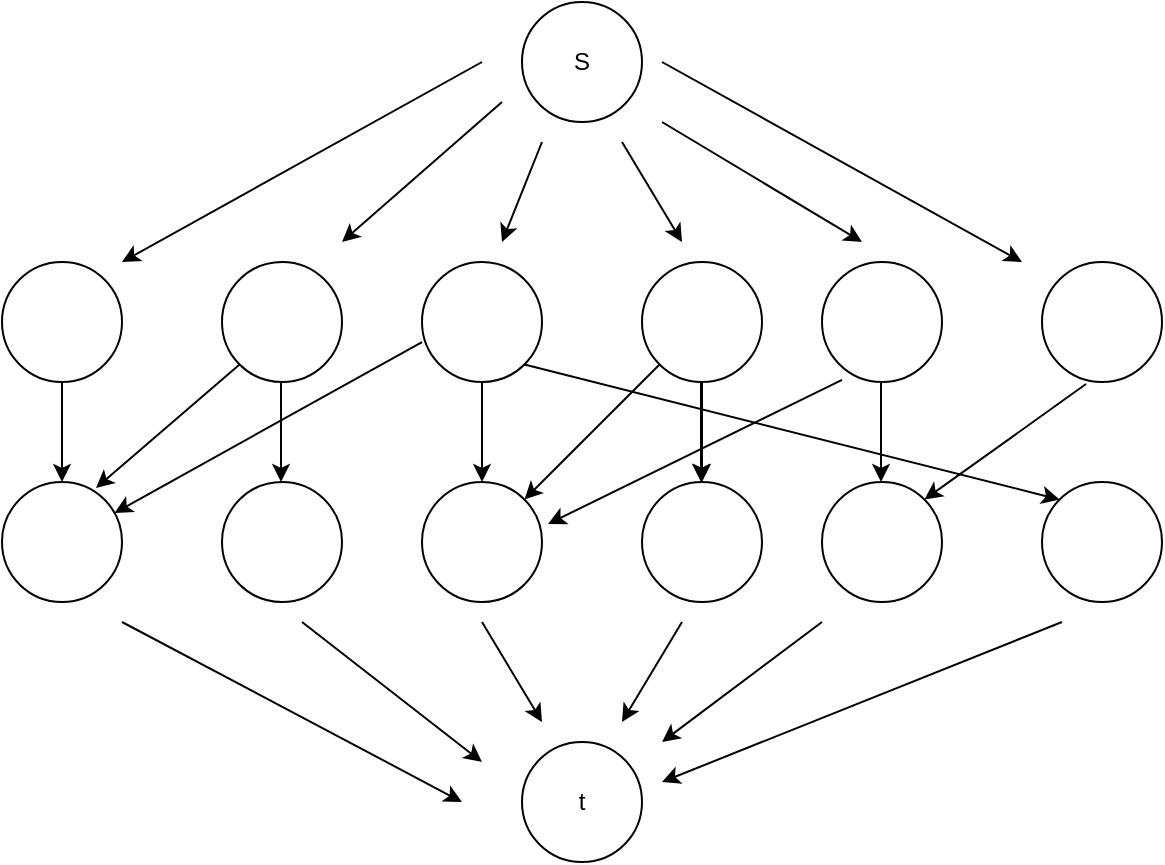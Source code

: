 <mxfile version="18.0.8" type="github" pages="8">
  <diagram id="Ood6ehjGAo4JrDTI9qC6" name="Page-1">
    <mxGraphModel dx="1422" dy="754" grid="1" gridSize="10" guides="1" tooltips="1" connect="1" arrows="1" fold="1" page="1" pageScale="1" pageWidth="827" pageHeight="1169" math="0" shadow="0">
      <root>
        <mxCell id="0" />
        <mxCell id="1" parent="0" />
        <mxCell id="b79uXGGeb3DcNZu2dP1U-1" value="" style="ellipse;whiteSpace=wrap;html=1;" vertex="1" parent="1">
          <mxGeometry x="260" y="260" width="60" height="60" as="geometry" />
        </mxCell>
        <mxCell id="b79uXGGeb3DcNZu2dP1U-2" value="" style="ellipse;whiteSpace=wrap;html=1;" vertex="1" parent="1">
          <mxGeometry x="150" y="260" width="60" height="60" as="geometry" />
        </mxCell>
        <mxCell id="b79uXGGeb3DcNZu2dP1U-3" value="" style="ellipse;whiteSpace=wrap;html=1;" vertex="1" parent="1">
          <mxGeometry x="260" y="370" width="60" height="60" as="geometry" />
        </mxCell>
        <mxCell id="b79uXGGeb3DcNZu2dP1U-4" value="" style="ellipse;whiteSpace=wrap;html=1;" vertex="1" parent="1">
          <mxGeometry x="150" y="370" width="60" height="60" as="geometry" />
        </mxCell>
        <mxCell id="b79uXGGeb3DcNZu2dP1U-37" value="" style="edgeStyle=orthogonalEdgeStyle;rounded=0;orthogonalLoop=1;jettySize=auto;html=1;" edge="1" parent="1" source="b79uXGGeb3DcNZu2dP1U-5" target="b79uXGGeb3DcNZu2dP1U-7">
          <mxGeometry relative="1" as="geometry" />
        </mxCell>
        <mxCell id="b79uXGGeb3DcNZu2dP1U-5" value="" style="ellipse;whiteSpace=wrap;html=1;" vertex="1" parent="1">
          <mxGeometry x="470" y="260" width="60" height="60" as="geometry" />
        </mxCell>
        <mxCell id="b79uXGGeb3DcNZu2dP1U-6" value="" style="ellipse;whiteSpace=wrap;html=1;" vertex="1" parent="1">
          <mxGeometry x="360" y="260" width="60" height="60" as="geometry" />
        </mxCell>
        <mxCell id="b79uXGGeb3DcNZu2dP1U-7" value="" style="ellipse;whiteSpace=wrap;html=1;" vertex="1" parent="1">
          <mxGeometry x="470" y="370" width="60" height="60" as="geometry" />
        </mxCell>
        <mxCell id="b79uXGGeb3DcNZu2dP1U-8" value="" style="ellipse;whiteSpace=wrap;html=1;" vertex="1" parent="1">
          <mxGeometry x="360" y="370" width="60" height="60" as="geometry" />
        </mxCell>
        <mxCell id="b79uXGGeb3DcNZu2dP1U-9" value="" style="ellipse;whiteSpace=wrap;html=1;" vertex="1" parent="1">
          <mxGeometry x="670" y="260" width="60" height="60" as="geometry" />
        </mxCell>
        <mxCell id="b79uXGGeb3DcNZu2dP1U-10" value="" style="ellipse;whiteSpace=wrap;html=1;" vertex="1" parent="1">
          <mxGeometry x="560" y="260" width="60" height="60" as="geometry" />
        </mxCell>
        <mxCell id="b79uXGGeb3DcNZu2dP1U-11" value="" style="ellipse;whiteSpace=wrap;html=1;" vertex="1" parent="1">
          <mxGeometry x="670" y="370" width="60" height="60" as="geometry" />
        </mxCell>
        <mxCell id="b79uXGGeb3DcNZu2dP1U-12" value="" style="ellipse;whiteSpace=wrap;html=1;" vertex="1" parent="1">
          <mxGeometry x="560" y="370" width="60" height="60" as="geometry" />
        </mxCell>
        <mxCell id="b79uXGGeb3DcNZu2dP1U-13" value="S" style="ellipse;whiteSpace=wrap;html=1;" vertex="1" parent="1">
          <mxGeometry x="410" y="130" width="60" height="60" as="geometry" />
        </mxCell>
        <mxCell id="b79uXGGeb3DcNZu2dP1U-14" value="t" style="ellipse;whiteSpace=wrap;html=1;" vertex="1" parent="1">
          <mxGeometry x="410" y="500" width="60" height="60" as="geometry" />
        </mxCell>
        <mxCell id="b79uXGGeb3DcNZu2dP1U-15" value="" style="endArrow=classic;html=1;rounded=0;" edge="1" parent="1">
          <mxGeometry width="50" height="50" relative="1" as="geometry">
            <mxPoint x="420" y="200" as="sourcePoint" />
            <mxPoint x="400" y="250" as="targetPoint" />
            <Array as="points" />
          </mxGeometry>
        </mxCell>
        <mxCell id="b79uXGGeb3DcNZu2dP1U-17" value="" style="endArrow=classic;html=1;rounded=0;" edge="1" parent="1">
          <mxGeometry width="50" height="50" relative="1" as="geometry">
            <mxPoint x="460" y="200" as="sourcePoint" />
            <mxPoint x="490" y="250" as="targetPoint" />
          </mxGeometry>
        </mxCell>
        <mxCell id="b79uXGGeb3DcNZu2dP1U-18" value="" style="endArrow=classic;html=1;rounded=0;" edge="1" parent="1">
          <mxGeometry width="50" height="50" relative="1" as="geometry">
            <mxPoint x="480" y="190" as="sourcePoint" />
            <mxPoint x="580" y="250" as="targetPoint" />
          </mxGeometry>
        </mxCell>
        <mxCell id="b79uXGGeb3DcNZu2dP1U-19" value="" style="endArrow=classic;html=1;rounded=0;" edge="1" parent="1">
          <mxGeometry width="50" height="50" relative="1" as="geometry">
            <mxPoint x="480" y="160" as="sourcePoint" />
            <mxPoint x="660" y="260" as="targetPoint" />
          </mxGeometry>
        </mxCell>
        <mxCell id="b79uXGGeb3DcNZu2dP1U-20" value="" style="endArrow=classic;html=1;rounded=0;" edge="1" parent="1">
          <mxGeometry width="50" height="50" relative="1" as="geometry">
            <mxPoint x="400" y="180" as="sourcePoint" />
            <mxPoint x="320" y="250" as="targetPoint" />
          </mxGeometry>
        </mxCell>
        <mxCell id="b79uXGGeb3DcNZu2dP1U-21" value="" style="endArrow=classic;html=1;rounded=0;" edge="1" parent="1">
          <mxGeometry width="50" height="50" relative="1" as="geometry">
            <mxPoint x="390" y="160" as="sourcePoint" />
            <mxPoint x="210" y="260" as="targetPoint" />
          </mxGeometry>
        </mxCell>
        <mxCell id="b79uXGGeb3DcNZu2dP1U-22" value="" style="endArrow=classic;html=1;rounded=0;" edge="1" parent="1">
          <mxGeometry width="50" height="50" relative="1" as="geometry">
            <mxPoint x="680" y="440" as="sourcePoint" />
            <mxPoint x="480" y="520" as="targetPoint" />
          </mxGeometry>
        </mxCell>
        <mxCell id="b79uXGGeb3DcNZu2dP1U-23" value="" style="endArrow=classic;html=1;rounded=0;" edge="1" parent="1">
          <mxGeometry width="50" height="50" relative="1" as="geometry">
            <mxPoint x="560" y="440" as="sourcePoint" />
            <mxPoint x="480" y="500" as="targetPoint" />
          </mxGeometry>
        </mxCell>
        <mxCell id="b79uXGGeb3DcNZu2dP1U-24" value="" style="endArrow=classic;html=1;rounded=0;" edge="1" parent="1">
          <mxGeometry width="50" height="50" relative="1" as="geometry">
            <mxPoint x="490" y="440" as="sourcePoint" />
            <mxPoint x="460" y="490" as="targetPoint" />
          </mxGeometry>
        </mxCell>
        <mxCell id="b79uXGGeb3DcNZu2dP1U-25" value="" style="endArrow=classic;html=1;rounded=0;" edge="1" parent="1">
          <mxGeometry width="50" height="50" relative="1" as="geometry">
            <mxPoint x="390" y="440" as="sourcePoint" />
            <mxPoint x="420" y="490" as="targetPoint" />
          </mxGeometry>
        </mxCell>
        <mxCell id="b79uXGGeb3DcNZu2dP1U-26" value="" style="endArrow=classic;html=1;rounded=0;" edge="1" parent="1">
          <mxGeometry width="50" height="50" relative="1" as="geometry">
            <mxPoint x="300" y="440" as="sourcePoint" />
            <mxPoint x="390" y="510" as="targetPoint" />
          </mxGeometry>
        </mxCell>
        <mxCell id="b79uXGGeb3DcNZu2dP1U-27" value="" style="endArrow=classic;html=1;rounded=0;" edge="1" parent="1">
          <mxGeometry width="50" height="50" relative="1" as="geometry">
            <mxPoint x="210" y="440" as="sourcePoint" />
            <mxPoint x="380" y="530" as="targetPoint" />
          </mxGeometry>
        </mxCell>
        <mxCell id="b79uXGGeb3DcNZu2dP1U-28" value="" style="endArrow=classic;html=1;rounded=0;entryX=0.5;entryY=0;entryDx=0;entryDy=0;exitX=0.5;exitY=1;exitDx=0;exitDy=0;exitPerimeter=0;" edge="1" parent="1" source="b79uXGGeb3DcNZu2dP1U-2" target="b79uXGGeb3DcNZu2dP1U-4">
          <mxGeometry width="50" height="50" relative="1" as="geometry">
            <mxPoint x="180" y="330" as="sourcePoint" />
            <mxPoint x="440" y="360" as="targetPoint" />
          </mxGeometry>
        </mxCell>
        <mxCell id="b79uXGGeb3DcNZu2dP1U-29" value="" style="endArrow=classic;html=1;rounded=0;entryX=0.5;entryY=0;entryDx=0;entryDy=0;exitX=0.5;exitY=1;exitDx=0;exitDy=0;exitPerimeter=0;" edge="1" parent="1">
          <mxGeometry width="50" height="50" relative="1" as="geometry">
            <mxPoint x="289.5" y="320" as="sourcePoint" />
            <mxPoint x="289.5" y="370" as="targetPoint" />
          </mxGeometry>
        </mxCell>
        <mxCell id="b79uXGGeb3DcNZu2dP1U-30" value="" style="endArrow=classic;html=1;rounded=0;entryX=0.5;entryY=0;entryDx=0;entryDy=0;exitX=0.5;exitY=1;exitDx=0;exitDy=0;exitPerimeter=0;" edge="1" parent="1">
          <mxGeometry width="50" height="50" relative="1" as="geometry">
            <mxPoint x="499.5" y="320" as="sourcePoint" />
            <mxPoint x="499.5" y="370" as="targetPoint" />
          </mxGeometry>
        </mxCell>
        <mxCell id="b79uXGGeb3DcNZu2dP1U-32" value="" style="endArrow=classic;html=1;rounded=0;entryX=0.5;entryY=0;entryDx=0;entryDy=0;exitX=0.5;exitY=1;exitDx=0;exitDy=0;exitPerimeter=0;" edge="1" parent="1">
          <mxGeometry width="50" height="50" relative="1" as="geometry">
            <mxPoint x="589.5" y="320" as="sourcePoint" />
            <mxPoint x="589.5" y="370" as="targetPoint" />
          </mxGeometry>
        </mxCell>
        <mxCell id="b79uXGGeb3DcNZu2dP1U-33" value="" style="endArrow=classic;html=1;rounded=0;entryX=0.783;entryY=0.05;entryDx=0;entryDy=0;exitX=0;exitY=1;exitDx=0;exitDy=0;entryPerimeter=0;" edge="1" parent="1" source="b79uXGGeb3DcNZu2dP1U-1" target="b79uXGGeb3DcNZu2dP1U-4">
          <mxGeometry width="50" height="50" relative="1" as="geometry">
            <mxPoint x="230" y="320" as="sourcePoint" />
            <mxPoint x="230" y="370" as="targetPoint" />
          </mxGeometry>
        </mxCell>
        <mxCell id="b79uXGGeb3DcNZu2dP1U-34" value="" style="endArrow=classic;html=1;rounded=0;exitX=0;exitY=0.667;exitDx=0;exitDy=0;exitPerimeter=0;" edge="1" parent="1" source="b79uXGGeb3DcNZu2dP1U-6" target="b79uXGGeb3DcNZu2dP1U-4">
          <mxGeometry width="50" height="50" relative="1" as="geometry">
            <mxPoint x="330" y="320" as="sourcePoint" />
            <mxPoint x="330" y="370" as="targetPoint" />
          </mxGeometry>
        </mxCell>
        <mxCell id="b79uXGGeb3DcNZu2dP1U-35" value="" style="endArrow=classic;html=1;rounded=0;entryX=0.5;entryY=0;entryDx=0;entryDy=0;exitX=0.5;exitY=1;exitDx=0;exitDy=0;exitPerimeter=0;" edge="1" parent="1">
          <mxGeometry width="50" height="50" relative="1" as="geometry">
            <mxPoint x="390" y="320" as="sourcePoint" />
            <mxPoint x="390" y="370" as="targetPoint" />
          </mxGeometry>
        </mxCell>
        <mxCell id="b79uXGGeb3DcNZu2dP1U-36" value="" style="endArrow=classic;html=1;rounded=0;entryX=0;entryY=0;entryDx=0;entryDy=0;exitX=1;exitY=1;exitDx=0;exitDy=0;" edge="1" parent="1" source="b79uXGGeb3DcNZu2dP1U-6" target="b79uXGGeb3DcNZu2dP1U-11">
          <mxGeometry width="50" height="50" relative="1" as="geometry">
            <mxPoint x="419" y="310" as="sourcePoint" />
            <mxPoint x="419" y="360" as="targetPoint" />
          </mxGeometry>
        </mxCell>
        <mxCell id="b79uXGGeb3DcNZu2dP1U-38" value="" style="endArrow=classic;html=1;rounded=0;exitX=0;exitY=1;exitDx=0;exitDy=0;" edge="1" parent="1" source="b79uXGGeb3DcNZu2dP1U-5" target="b79uXGGeb3DcNZu2dP1U-8">
          <mxGeometry width="50" height="50" relative="1" as="geometry">
            <mxPoint x="509.5" y="330" as="sourcePoint" />
            <mxPoint x="509.5" y="380" as="targetPoint" />
          </mxGeometry>
        </mxCell>
        <mxCell id="b79uXGGeb3DcNZu2dP1U-39" value="" style="endArrow=classic;html=1;rounded=0;entryX=1.05;entryY=0.35;entryDx=0;entryDy=0;exitX=0.167;exitY=0.983;exitDx=0;exitDy=0;exitPerimeter=0;entryPerimeter=0;" edge="1" parent="1" source="b79uXGGeb3DcNZu2dP1U-10" target="b79uXGGeb3DcNZu2dP1U-8">
          <mxGeometry width="50" height="50" relative="1" as="geometry">
            <mxPoint x="519.5" y="340" as="sourcePoint" />
            <mxPoint x="519.5" y="390" as="targetPoint" />
          </mxGeometry>
        </mxCell>
        <mxCell id="b79uXGGeb3DcNZu2dP1U-40" value="" style="endArrow=classic;html=1;rounded=0;entryX=1;entryY=0;entryDx=0;entryDy=0;exitX=0.367;exitY=1.017;exitDx=0;exitDy=0;exitPerimeter=0;" edge="1" parent="1" source="b79uXGGeb3DcNZu2dP1U-9" target="b79uXGGeb3DcNZu2dP1U-12">
          <mxGeometry width="50" height="50" relative="1" as="geometry">
            <mxPoint x="529.5" y="350" as="sourcePoint" />
            <mxPoint x="529.5" y="400" as="targetPoint" />
          </mxGeometry>
        </mxCell>
      </root>
    </mxGraphModel>
  </diagram>
  <diagram id="viEm1JJ-7opUA1twmWJ5" name="Page-2">
    <mxGraphModel dx="1422" dy="754" grid="1" gridSize="10" guides="1" tooltips="1" connect="1" arrows="1" fold="1" page="1" pageScale="1" pageWidth="827" pageHeight="1169" math="0" shadow="0">
      <root>
        <mxCell id="0" />
        <mxCell id="1" parent="0" />
        <mxCell id="G5aDs3UHElP0sls1VNK5-1" value="" style="ellipse;whiteSpace=wrap;html=1;" vertex="1" parent="1">
          <mxGeometry x="260" y="260" width="60" height="60" as="geometry" />
        </mxCell>
        <mxCell id="G5aDs3UHElP0sls1VNK5-2" value="" style="ellipse;whiteSpace=wrap;html=1;" vertex="1" parent="1">
          <mxGeometry x="150" y="260" width="60" height="60" as="geometry" />
        </mxCell>
        <mxCell id="G5aDs3UHElP0sls1VNK5-3" value="" style="ellipse;whiteSpace=wrap;html=1;" vertex="1" parent="1">
          <mxGeometry x="260" y="370" width="60" height="60" as="geometry" />
        </mxCell>
        <mxCell id="G5aDs3UHElP0sls1VNK5-4" value="" style="ellipse;whiteSpace=wrap;html=1;" vertex="1" parent="1">
          <mxGeometry x="150" y="370" width="60" height="60" as="geometry" />
        </mxCell>
        <mxCell id="G5aDs3UHElP0sls1VNK5-5" value="" style="edgeStyle=orthogonalEdgeStyle;rounded=0;orthogonalLoop=1;jettySize=auto;html=1;" edge="1" parent="1" source="G5aDs3UHElP0sls1VNK5-6" target="G5aDs3UHElP0sls1VNK5-8">
          <mxGeometry relative="1" as="geometry" />
        </mxCell>
        <mxCell id="G5aDs3UHElP0sls1VNK5-6" value="" style="ellipse;whiteSpace=wrap;html=1;" vertex="1" parent="1">
          <mxGeometry x="470" y="260" width="60" height="60" as="geometry" />
        </mxCell>
        <mxCell id="G5aDs3UHElP0sls1VNK5-7" value="" style="ellipse;whiteSpace=wrap;html=1;" vertex="1" parent="1">
          <mxGeometry x="360" y="260" width="60" height="60" as="geometry" />
        </mxCell>
        <mxCell id="G5aDs3UHElP0sls1VNK5-8" value="" style="ellipse;whiteSpace=wrap;html=1;" vertex="1" parent="1">
          <mxGeometry x="470" y="370" width="60" height="60" as="geometry" />
        </mxCell>
        <mxCell id="G5aDs3UHElP0sls1VNK5-9" value="" style="ellipse;whiteSpace=wrap;html=1;" vertex="1" parent="1">
          <mxGeometry x="360" y="370" width="60" height="60" as="geometry" />
        </mxCell>
        <mxCell id="G5aDs3UHElP0sls1VNK5-10" value="" style="ellipse;whiteSpace=wrap;html=1;" vertex="1" parent="1">
          <mxGeometry x="670" y="260" width="60" height="60" as="geometry" />
        </mxCell>
        <mxCell id="G5aDs3UHElP0sls1VNK5-11" value="" style="ellipse;whiteSpace=wrap;html=1;" vertex="1" parent="1">
          <mxGeometry x="560" y="260" width="60" height="60" as="geometry" />
        </mxCell>
        <mxCell id="G5aDs3UHElP0sls1VNK5-12" value="" style="ellipse;whiteSpace=wrap;html=1;" vertex="1" parent="1">
          <mxGeometry x="670" y="370" width="60" height="60" as="geometry" />
        </mxCell>
        <mxCell id="G5aDs3UHElP0sls1VNK5-13" value="" style="ellipse;whiteSpace=wrap;html=1;" vertex="1" parent="1">
          <mxGeometry x="560" y="370" width="60" height="60" as="geometry" />
        </mxCell>
        <mxCell id="G5aDs3UHElP0sls1VNK5-14" value="S" style="ellipse;whiteSpace=wrap;html=1;" vertex="1" parent="1">
          <mxGeometry x="410" y="130" width="60" height="60" as="geometry" />
        </mxCell>
        <mxCell id="G5aDs3UHElP0sls1VNK5-15" value="t" style="ellipse;whiteSpace=wrap;html=1;" vertex="1" parent="1">
          <mxGeometry x="410" y="500" width="60" height="60" as="geometry" />
        </mxCell>
        <mxCell id="G5aDs3UHElP0sls1VNK5-16" value="" style="endArrow=classic;html=1;rounded=0;" edge="1" parent="1">
          <mxGeometry width="50" height="50" relative="1" as="geometry">
            <mxPoint x="420" y="200" as="sourcePoint" />
            <mxPoint x="400" y="250" as="targetPoint" />
            <Array as="points" />
          </mxGeometry>
        </mxCell>
        <mxCell id="G5aDs3UHElP0sls1VNK5-17" value="" style="endArrow=classic;html=1;rounded=0;" edge="1" parent="1">
          <mxGeometry width="50" height="50" relative="1" as="geometry">
            <mxPoint x="460" y="200" as="sourcePoint" />
            <mxPoint x="490" y="250" as="targetPoint" />
          </mxGeometry>
        </mxCell>
        <mxCell id="G5aDs3UHElP0sls1VNK5-18" value="" style="endArrow=classic;html=1;rounded=0;" edge="1" parent="1">
          <mxGeometry width="50" height="50" relative="1" as="geometry">
            <mxPoint x="480" y="190" as="sourcePoint" />
            <mxPoint x="580" y="250" as="targetPoint" />
          </mxGeometry>
        </mxCell>
        <mxCell id="G5aDs3UHElP0sls1VNK5-19" value="" style="endArrow=classic;html=1;rounded=0;fillColor=#ffe6cc;strokeColor=#d79b00;" edge="1" parent="1">
          <mxGeometry width="50" height="50" relative="1" as="geometry">
            <mxPoint x="480" y="160" as="sourcePoint" />
            <mxPoint x="660" y="260" as="targetPoint" />
          </mxGeometry>
        </mxCell>
        <mxCell id="G5aDs3UHElP0sls1VNK5-20" value="" style="endArrow=classic;html=1;rounded=0;" edge="1" parent="1">
          <mxGeometry width="50" height="50" relative="1" as="geometry">
            <mxPoint x="400" y="180" as="sourcePoint" />
            <mxPoint x="320" y="250" as="targetPoint" />
          </mxGeometry>
        </mxCell>
        <mxCell id="G5aDs3UHElP0sls1VNK5-21" value="" style="endArrow=classic;html=1;rounded=0;" edge="1" parent="1">
          <mxGeometry width="50" height="50" relative="1" as="geometry">
            <mxPoint x="390" y="160" as="sourcePoint" />
            <mxPoint x="210" y="260" as="targetPoint" />
          </mxGeometry>
        </mxCell>
        <mxCell id="G5aDs3UHElP0sls1VNK5-22" value="" style="endArrow=classic;html=1;rounded=0;" edge="1" parent="1">
          <mxGeometry width="50" height="50" relative="1" as="geometry">
            <mxPoint x="680" y="440" as="sourcePoint" />
            <mxPoint x="480" y="520" as="targetPoint" />
          </mxGeometry>
        </mxCell>
        <mxCell id="G5aDs3UHElP0sls1VNK5-23" value="" style="endArrow=classic;html=1;rounded=0;fillColor=#ffe6cc;strokeColor=#d79b00;" edge="1" parent="1">
          <mxGeometry width="50" height="50" relative="1" as="geometry">
            <mxPoint x="560" y="440" as="sourcePoint" />
            <mxPoint x="480" y="500" as="targetPoint" />
          </mxGeometry>
        </mxCell>
        <mxCell id="G5aDs3UHElP0sls1VNK5-24" value="" style="endArrow=classic;html=1;rounded=0;" edge="1" parent="1">
          <mxGeometry width="50" height="50" relative="1" as="geometry">
            <mxPoint x="490" y="440" as="sourcePoint" />
            <mxPoint x="460" y="490" as="targetPoint" />
          </mxGeometry>
        </mxCell>
        <mxCell id="G5aDs3UHElP0sls1VNK5-25" value="" style="endArrow=classic;html=1;rounded=0;" edge="1" parent="1">
          <mxGeometry width="50" height="50" relative="1" as="geometry">
            <mxPoint x="390" y="440" as="sourcePoint" />
            <mxPoint x="420" y="490" as="targetPoint" />
          </mxGeometry>
        </mxCell>
        <mxCell id="G5aDs3UHElP0sls1VNK5-26" value="" style="endArrow=classic;html=1;rounded=0;" edge="1" parent="1">
          <mxGeometry width="50" height="50" relative="1" as="geometry">
            <mxPoint x="300" y="440" as="sourcePoint" />
            <mxPoint x="390" y="510" as="targetPoint" />
          </mxGeometry>
        </mxCell>
        <mxCell id="G5aDs3UHElP0sls1VNK5-27" value="" style="endArrow=classic;html=1;rounded=0;" edge="1" parent="1">
          <mxGeometry width="50" height="50" relative="1" as="geometry">
            <mxPoint x="210" y="440" as="sourcePoint" />
            <mxPoint x="380" y="530" as="targetPoint" />
          </mxGeometry>
        </mxCell>
        <mxCell id="G5aDs3UHElP0sls1VNK5-28" value="" style="endArrow=classic;html=1;rounded=0;entryX=0.5;entryY=0;entryDx=0;entryDy=0;exitX=0.5;exitY=1;exitDx=0;exitDy=0;exitPerimeter=0;" edge="1" parent="1" source="G5aDs3UHElP0sls1VNK5-2" target="G5aDs3UHElP0sls1VNK5-4">
          <mxGeometry width="50" height="50" relative="1" as="geometry">
            <mxPoint x="180" y="330" as="sourcePoint" />
            <mxPoint x="440" y="360" as="targetPoint" />
          </mxGeometry>
        </mxCell>
        <mxCell id="G5aDs3UHElP0sls1VNK5-29" value="" style="endArrow=classic;html=1;rounded=0;entryX=0.5;entryY=0;entryDx=0;entryDy=0;exitX=0.5;exitY=1;exitDx=0;exitDy=0;exitPerimeter=0;" edge="1" parent="1">
          <mxGeometry width="50" height="50" relative="1" as="geometry">
            <mxPoint x="289.5" y="320" as="sourcePoint" />
            <mxPoint x="289.5" y="370" as="targetPoint" />
          </mxGeometry>
        </mxCell>
        <mxCell id="G5aDs3UHElP0sls1VNK5-30" value="" style="endArrow=classic;html=1;rounded=0;entryX=0.5;entryY=0;entryDx=0;entryDy=0;exitX=0.5;exitY=1;exitDx=0;exitDy=0;exitPerimeter=0;" edge="1" parent="1">
          <mxGeometry width="50" height="50" relative="1" as="geometry">
            <mxPoint x="499.5" y="320" as="sourcePoint" />
            <mxPoint x="499.5" y="370" as="targetPoint" />
          </mxGeometry>
        </mxCell>
        <mxCell id="G5aDs3UHElP0sls1VNK5-31" value="" style="endArrow=classic;html=1;rounded=0;entryX=0.5;entryY=0;entryDx=0;entryDy=0;exitX=0.5;exitY=1;exitDx=0;exitDy=0;exitPerimeter=0;" edge="1" parent="1">
          <mxGeometry width="50" height="50" relative="1" as="geometry">
            <mxPoint x="589.5" y="320" as="sourcePoint" />
            <mxPoint x="589.5" y="370" as="targetPoint" />
          </mxGeometry>
        </mxCell>
        <mxCell id="G5aDs3UHElP0sls1VNK5-32" value="" style="endArrow=classic;html=1;rounded=0;entryX=0.783;entryY=0.05;entryDx=0;entryDy=0;exitX=0;exitY=1;exitDx=0;exitDy=0;entryPerimeter=0;" edge="1" parent="1" source="G5aDs3UHElP0sls1VNK5-1" target="G5aDs3UHElP0sls1VNK5-4">
          <mxGeometry width="50" height="50" relative="1" as="geometry">
            <mxPoint x="230" y="320" as="sourcePoint" />
            <mxPoint x="230" y="370" as="targetPoint" />
          </mxGeometry>
        </mxCell>
        <mxCell id="G5aDs3UHElP0sls1VNK5-33" value="" style="endArrow=classic;html=1;rounded=0;exitX=0;exitY=0.667;exitDx=0;exitDy=0;exitPerimeter=0;" edge="1" parent="1" source="G5aDs3UHElP0sls1VNK5-7" target="G5aDs3UHElP0sls1VNK5-4">
          <mxGeometry width="50" height="50" relative="1" as="geometry">
            <mxPoint x="330" y="320" as="sourcePoint" />
            <mxPoint x="330" y="370" as="targetPoint" />
          </mxGeometry>
        </mxCell>
        <mxCell id="G5aDs3UHElP0sls1VNK5-34" value="" style="endArrow=classic;html=1;rounded=0;entryX=0.5;entryY=0;entryDx=0;entryDy=0;exitX=0.5;exitY=1;exitDx=0;exitDy=0;exitPerimeter=0;" edge="1" parent="1">
          <mxGeometry width="50" height="50" relative="1" as="geometry">
            <mxPoint x="390" y="320" as="sourcePoint" />
            <mxPoint x="390" y="370" as="targetPoint" />
          </mxGeometry>
        </mxCell>
        <mxCell id="G5aDs3UHElP0sls1VNK5-35" value="" style="endArrow=classic;html=1;rounded=0;entryX=0;entryY=0;entryDx=0;entryDy=0;exitX=1;exitY=1;exitDx=0;exitDy=0;" edge="1" parent="1" source="G5aDs3UHElP0sls1VNK5-7" target="G5aDs3UHElP0sls1VNK5-12">
          <mxGeometry width="50" height="50" relative="1" as="geometry">
            <mxPoint x="419" y="310" as="sourcePoint" />
            <mxPoint x="419" y="360" as="targetPoint" />
          </mxGeometry>
        </mxCell>
        <mxCell id="G5aDs3UHElP0sls1VNK5-36" value="" style="endArrow=classic;html=1;rounded=0;exitX=0;exitY=1;exitDx=0;exitDy=0;" edge="1" parent="1" source="G5aDs3UHElP0sls1VNK5-6" target="G5aDs3UHElP0sls1VNK5-9">
          <mxGeometry width="50" height="50" relative="1" as="geometry">
            <mxPoint x="509.5" y="330" as="sourcePoint" />
            <mxPoint x="509.5" y="380" as="targetPoint" />
          </mxGeometry>
        </mxCell>
        <mxCell id="G5aDs3UHElP0sls1VNK5-37" value="" style="endArrow=classic;html=1;rounded=0;entryX=1.05;entryY=0.35;entryDx=0;entryDy=0;exitX=0.167;exitY=0.983;exitDx=0;exitDy=0;exitPerimeter=0;entryPerimeter=0;" edge="1" parent="1" source="G5aDs3UHElP0sls1VNK5-11" target="G5aDs3UHElP0sls1VNK5-9">
          <mxGeometry width="50" height="50" relative="1" as="geometry">
            <mxPoint x="519.5" y="340" as="sourcePoint" />
            <mxPoint x="519.5" y="390" as="targetPoint" />
          </mxGeometry>
        </mxCell>
        <mxCell id="G5aDs3UHElP0sls1VNK5-38" value="" style="endArrow=classic;html=1;rounded=0;entryX=1;entryY=0;entryDx=0;entryDy=0;exitX=0.367;exitY=1.017;exitDx=0;exitDy=0;exitPerimeter=0;fillColor=#ffe6cc;strokeColor=#d79b00;" edge="1" parent="1" source="G5aDs3UHElP0sls1VNK5-10" target="G5aDs3UHElP0sls1VNK5-13">
          <mxGeometry width="50" height="50" relative="1" as="geometry">
            <mxPoint x="529.5" y="350" as="sourcePoint" />
            <mxPoint x="529.5" y="400" as="targetPoint" />
          </mxGeometry>
        </mxCell>
        <mxCell id="G5aDs3UHElP0sls1VNK5-39" value="1" style="text;html=1;strokeColor=none;fillColor=none;align=center;verticalAlign=middle;whiteSpace=wrap;rounded=0;" vertex="1" parent="1">
          <mxGeometry x="270" y="170" width="20" height="30" as="geometry" />
        </mxCell>
        <mxCell id="G5aDs3UHElP0sls1VNK5-41" value="1" style="text;html=1;strokeColor=none;fillColor=none;align=center;verticalAlign=middle;whiteSpace=wrap;rounded=0;" vertex="1" parent="1">
          <mxGeometry x="320" y="200" width="20" height="30" as="geometry" />
        </mxCell>
        <mxCell id="G5aDs3UHElP0sls1VNK5-42" value="1" style="text;html=1;strokeColor=none;fillColor=none;align=center;verticalAlign=middle;whiteSpace=wrap;rounded=0;" vertex="1" parent="1">
          <mxGeometry x="380" y="210" width="20" height="30" as="geometry" />
        </mxCell>
        <mxCell id="G5aDs3UHElP0sls1VNK5-43" value="1" style="text;html=1;strokeColor=none;fillColor=none;align=center;verticalAlign=middle;whiteSpace=wrap;rounded=0;" vertex="1" parent="1">
          <mxGeometry x="450" y="210" width="20" height="30" as="geometry" />
        </mxCell>
        <mxCell id="G5aDs3UHElP0sls1VNK5-44" value="1" style="text;html=1;strokeColor=none;fillColor=none;align=center;verticalAlign=middle;whiteSpace=wrap;rounded=0;" vertex="1" parent="1">
          <mxGeometry x="500" y="210" width="20" height="30" as="geometry" />
        </mxCell>
        <mxCell id="G5aDs3UHElP0sls1VNK5-45" value="1" style="text;html=1;strokeColor=none;fillColor=none;align=center;verticalAlign=middle;whiteSpace=wrap;rounded=0;fontColor=#FFB570;" vertex="1" parent="1">
          <mxGeometry x="570" y="170" width="20" height="30" as="geometry" />
        </mxCell>
        <mxCell id="G5aDs3UHElP0sls1VNK5-46" value="1" style="text;html=1;align=center;verticalAlign=middle;whiteSpace=wrap;rounded=0;fontColor=#FFB570;" vertex="1" parent="1">
          <mxGeometry x="640" y="310" width="20" height="30" as="geometry" />
        </mxCell>
        <mxCell id="G5aDs3UHElP0sls1VNK5-50" value="1" style="text;html=1;strokeColor=none;fillColor=none;align=center;verticalAlign=middle;whiteSpace=wrap;rounded=0;" vertex="1" parent="1">
          <mxGeometry x="590" y="320" width="20" height="30" as="geometry" />
        </mxCell>
        <mxCell id="G5aDs3UHElP0sls1VNK5-51" value="1" style="text;html=1;strokeColor=none;fillColor=none;align=center;verticalAlign=middle;whiteSpace=wrap;rounded=0;" vertex="1" parent="1">
          <mxGeometry x="530" y="300" width="20" height="30" as="geometry" />
        </mxCell>
        <mxCell id="G5aDs3UHElP0sls1VNK5-54" value="1" style="text;html=1;strokeColor=none;fillColor=none;align=center;verticalAlign=middle;whiteSpace=wrap;rounded=0;" vertex="1" parent="1">
          <mxGeometry x="480" y="330" width="20" height="30" as="geometry" />
        </mxCell>
        <mxCell id="G5aDs3UHElP0sls1VNK5-55" value="1" style="text;html=1;strokeColor=none;fillColor=none;align=center;verticalAlign=middle;whiteSpace=wrap;rounded=0;" vertex="1" parent="1">
          <mxGeometry x="560" y="320" width="20" height="30" as="geometry" />
        </mxCell>
        <mxCell id="G5aDs3UHElP0sls1VNK5-56" value="1" style="text;html=1;strokeColor=none;fillColor=none;align=center;verticalAlign=middle;whiteSpace=wrap;rounded=0;" vertex="1" parent="1">
          <mxGeometry x="390" y="330" width="20" height="30" as="geometry" />
        </mxCell>
        <mxCell id="G5aDs3UHElP0sls1VNK5-57" value="1" style="text;html=1;strokeColor=none;fillColor=none;align=center;verticalAlign=middle;whiteSpace=wrap;rounded=0;" vertex="1" parent="1">
          <mxGeometry x="290" y="330" width="20" height="30" as="geometry" />
        </mxCell>
        <mxCell id="G5aDs3UHElP0sls1VNK5-58" value="1" style="text;html=1;strokeColor=none;fillColor=none;align=center;verticalAlign=middle;whiteSpace=wrap;rounded=0;" vertex="1" parent="1">
          <mxGeometry x="320" y="320" width="20" height="30" as="geometry" />
        </mxCell>
        <mxCell id="G5aDs3UHElP0sls1VNK5-59" value="1" style="text;html=1;strokeColor=none;fillColor=none;align=center;verticalAlign=middle;whiteSpace=wrap;rounded=0;" vertex="1" parent="1">
          <mxGeometry x="210" y="310" width="20" height="30" as="geometry" />
        </mxCell>
        <mxCell id="G5aDs3UHElP0sls1VNK5-60" value="1" style="text;html=1;strokeColor=none;fillColor=none;align=center;verticalAlign=middle;whiteSpace=wrap;rounded=0;" vertex="1" parent="1">
          <mxGeometry x="150" y="330" width="20" height="30" as="geometry" />
        </mxCell>
        <mxCell id="G5aDs3UHElP0sls1VNK5-61" value="1" style="text;html=1;strokeColor=none;fillColor=none;align=center;verticalAlign=middle;whiteSpace=wrap;rounded=0;" vertex="1" parent="1">
          <mxGeometry x="600" y="480" width="20" height="30" as="geometry" />
        </mxCell>
        <mxCell id="G5aDs3UHElP0sls1VNK5-62" value="1" style="text;html=1;strokeColor=none;fillColor=none;align=center;verticalAlign=middle;whiteSpace=wrap;rounded=0;fontColor=#FFB570;" vertex="1" parent="1">
          <mxGeometry x="530" y="460" width="20" height="30" as="geometry" />
        </mxCell>
        <mxCell id="G5aDs3UHElP0sls1VNK5-63" value="1" style="text;html=1;strokeColor=none;fillColor=none;align=center;verticalAlign=middle;whiteSpace=wrap;rounded=0;" vertex="1" parent="1">
          <mxGeometry x="480" y="450" width="20" height="30" as="geometry" />
        </mxCell>
        <mxCell id="G5aDs3UHElP0sls1VNK5-64" value="1" style="text;html=1;strokeColor=none;fillColor=none;align=center;verticalAlign=middle;whiteSpace=wrap;rounded=0;" vertex="1" parent="1">
          <mxGeometry x="410" y="440" width="20" height="30" as="geometry" />
        </mxCell>
        <mxCell id="G5aDs3UHElP0sls1VNK5-65" value="1" style="text;html=1;strokeColor=none;fillColor=none;align=center;verticalAlign=middle;whiteSpace=wrap;rounded=0;" vertex="1" parent="1">
          <mxGeometry x="340" y="440" width="20" height="30" as="geometry" />
        </mxCell>
        <mxCell id="G5aDs3UHElP0sls1VNK5-66" value="1" style="text;html=1;strokeColor=none;fillColor=none;align=center;verticalAlign=middle;whiteSpace=wrap;rounded=0;" vertex="1" parent="1">
          <mxGeometry x="300" y="460" width="20" height="30" as="geometry" />
        </mxCell>
      </root>
    </mxGraphModel>
  </diagram>
  <diagram id="kwtn7ZqYGUb5gG0Pi0oQ" name="Page-3">
    <mxGraphModel dx="1422" dy="754" grid="1" gridSize="10" guides="1" tooltips="1" connect="1" arrows="1" fold="1" page="1" pageScale="1" pageWidth="827" pageHeight="1169" math="0" shadow="0">
      <root>
        <mxCell id="0" />
        <mxCell id="1" parent="0" />
        <mxCell id="jziW0w5y_bbhbGW9cz96-1" value="" style="ellipse;whiteSpace=wrap;html=1;" vertex="1" parent="1">
          <mxGeometry x="260" y="260" width="60" height="60" as="geometry" />
        </mxCell>
        <mxCell id="jziW0w5y_bbhbGW9cz96-2" value="" style="ellipse;whiteSpace=wrap;html=1;" vertex="1" parent="1">
          <mxGeometry x="150" y="260" width="60" height="60" as="geometry" />
        </mxCell>
        <mxCell id="jziW0w5y_bbhbGW9cz96-3" value="" style="ellipse;whiteSpace=wrap;html=1;" vertex="1" parent="1">
          <mxGeometry x="260" y="370" width="60" height="60" as="geometry" />
        </mxCell>
        <mxCell id="jziW0w5y_bbhbGW9cz96-4" value="" style="ellipse;whiteSpace=wrap;html=1;" vertex="1" parent="1">
          <mxGeometry x="150" y="370" width="60" height="60" as="geometry" />
        </mxCell>
        <mxCell id="jziW0w5y_bbhbGW9cz96-5" value="" style="edgeStyle=orthogonalEdgeStyle;rounded=0;orthogonalLoop=1;jettySize=auto;html=1;" edge="1" parent="1" source="jziW0w5y_bbhbGW9cz96-6" target="jziW0w5y_bbhbGW9cz96-8">
          <mxGeometry relative="1" as="geometry" />
        </mxCell>
        <mxCell id="jziW0w5y_bbhbGW9cz96-6" value="" style="ellipse;whiteSpace=wrap;html=1;" vertex="1" parent="1">
          <mxGeometry x="470" y="260" width="60" height="60" as="geometry" />
        </mxCell>
        <mxCell id="jziW0w5y_bbhbGW9cz96-7" value="" style="ellipse;whiteSpace=wrap;html=1;" vertex="1" parent="1">
          <mxGeometry x="360" y="260" width="60" height="60" as="geometry" />
        </mxCell>
        <mxCell id="jziW0w5y_bbhbGW9cz96-8" value="" style="ellipse;whiteSpace=wrap;html=1;" vertex="1" parent="1">
          <mxGeometry x="470" y="370" width="60" height="60" as="geometry" />
        </mxCell>
        <mxCell id="jziW0w5y_bbhbGW9cz96-9" value="" style="ellipse;whiteSpace=wrap;html=1;" vertex="1" parent="1">
          <mxGeometry x="360" y="370" width="60" height="60" as="geometry" />
        </mxCell>
        <mxCell id="jziW0w5y_bbhbGW9cz96-10" value="" style="ellipse;whiteSpace=wrap;html=1;" vertex="1" parent="1">
          <mxGeometry x="670" y="260" width="60" height="60" as="geometry" />
        </mxCell>
        <mxCell id="jziW0w5y_bbhbGW9cz96-11" value="" style="ellipse;whiteSpace=wrap;html=1;" vertex="1" parent="1">
          <mxGeometry x="560" y="260" width="60" height="60" as="geometry" />
        </mxCell>
        <mxCell id="jziW0w5y_bbhbGW9cz96-12" value="" style="ellipse;whiteSpace=wrap;html=1;" vertex="1" parent="1">
          <mxGeometry x="670" y="370" width="60" height="60" as="geometry" />
        </mxCell>
        <mxCell id="jziW0w5y_bbhbGW9cz96-13" value="" style="ellipse;whiteSpace=wrap;html=1;" vertex="1" parent="1">
          <mxGeometry x="560" y="370" width="60" height="60" as="geometry" />
        </mxCell>
        <mxCell id="jziW0w5y_bbhbGW9cz96-14" value="S" style="ellipse;whiteSpace=wrap;html=1;" vertex="1" parent="1">
          <mxGeometry x="410" y="130" width="60" height="60" as="geometry" />
        </mxCell>
        <mxCell id="jziW0w5y_bbhbGW9cz96-15" value="t" style="ellipse;whiteSpace=wrap;html=1;" vertex="1" parent="1">
          <mxGeometry x="410" y="500" width="60" height="60" as="geometry" />
        </mxCell>
        <mxCell id="jziW0w5y_bbhbGW9cz96-16" value="" style="endArrow=classic;html=1;rounded=0;" edge="1" parent="1">
          <mxGeometry width="50" height="50" relative="1" as="geometry">
            <mxPoint x="420" y="200" as="sourcePoint" />
            <mxPoint x="400" y="250" as="targetPoint" />
            <Array as="points" />
          </mxGeometry>
        </mxCell>
        <mxCell id="jziW0w5y_bbhbGW9cz96-17" value="" style="endArrow=classic;html=1;rounded=0;" edge="1" parent="1">
          <mxGeometry width="50" height="50" relative="1" as="geometry">
            <mxPoint x="460" y="200" as="sourcePoint" />
            <mxPoint x="490" y="250" as="targetPoint" />
          </mxGeometry>
        </mxCell>
        <mxCell id="jziW0w5y_bbhbGW9cz96-18" value="" style="endArrow=classic;html=1;rounded=0;fillColor=#ffe6cc;strokeColor=#d79b00;" edge="1" parent="1">
          <mxGeometry width="50" height="50" relative="1" as="geometry">
            <mxPoint x="480" y="190" as="sourcePoint" />
            <mxPoint x="560" y="250" as="targetPoint" />
          </mxGeometry>
        </mxCell>
        <mxCell id="jziW0w5y_bbhbGW9cz96-19" value="" style="endArrow=classic;html=1;rounded=0;fillColor=#ffe6cc;strokeColor=#000000;" edge="1" parent="1">
          <mxGeometry width="50" height="50" relative="1" as="geometry">
            <mxPoint x="660" y="280" as="sourcePoint" />
            <mxPoint x="480" y="170" as="targetPoint" />
          </mxGeometry>
        </mxCell>
        <mxCell id="jziW0w5y_bbhbGW9cz96-20" value="" style="endArrow=classic;html=1;rounded=0;" edge="1" parent="1">
          <mxGeometry width="50" height="50" relative="1" as="geometry">
            <mxPoint x="400" y="180" as="sourcePoint" />
            <mxPoint x="320" y="250" as="targetPoint" />
          </mxGeometry>
        </mxCell>
        <mxCell id="jziW0w5y_bbhbGW9cz96-21" value="" style="endArrow=classic;html=1;rounded=0;" edge="1" parent="1">
          <mxGeometry width="50" height="50" relative="1" as="geometry">
            <mxPoint x="390" y="160" as="sourcePoint" />
            <mxPoint x="210" y="260" as="targetPoint" />
          </mxGeometry>
        </mxCell>
        <mxCell id="jziW0w5y_bbhbGW9cz96-22" value="" style="endArrow=classic;html=1;rounded=0;" edge="1" parent="1">
          <mxGeometry width="50" height="50" relative="1" as="geometry">
            <mxPoint x="680" y="440" as="sourcePoint" />
            <mxPoint x="480" y="520" as="targetPoint" />
          </mxGeometry>
        </mxCell>
        <mxCell id="jziW0w5y_bbhbGW9cz96-23" value="" style="endArrow=classic;html=1;rounded=0;fillColor=#ffe6cc;strokeColor=#000000;" edge="1" parent="1">
          <mxGeometry width="50" height="50" relative="1" as="geometry">
            <mxPoint x="480" y="500" as="sourcePoint" />
            <mxPoint x="560" y="430" as="targetPoint" />
            <Array as="points" />
          </mxGeometry>
        </mxCell>
        <mxCell id="jziW0w5y_bbhbGW9cz96-24" value="" style="endArrow=classic;html=1;rounded=0;" edge="1" parent="1">
          <mxGeometry width="50" height="50" relative="1" as="geometry">
            <mxPoint x="490" y="440" as="sourcePoint" />
            <mxPoint x="460" y="490" as="targetPoint" />
          </mxGeometry>
        </mxCell>
        <mxCell id="jziW0w5y_bbhbGW9cz96-25" value="" style="endArrow=classic;html=1;rounded=0;fillColor=#ffe6cc;strokeColor=#d79b00;" edge="1" parent="1">
          <mxGeometry width="50" height="50" relative="1" as="geometry">
            <mxPoint x="390" y="440" as="sourcePoint" />
            <mxPoint x="420" y="490" as="targetPoint" />
          </mxGeometry>
        </mxCell>
        <mxCell id="jziW0w5y_bbhbGW9cz96-26" value="" style="endArrow=classic;html=1;rounded=0;" edge="1" parent="1">
          <mxGeometry width="50" height="50" relative="1" as="geometry">
            <mxPoint x="300" y="440" as="sourcePoint" />
            <mxPoint x="390" y="510" as="targetPoint" />
          </mxGeometry>
        </mxCell>
        <mxCell id="jziW0w5y_bbhbGW9cz96-27" value="" style="endArrow=classic;html=1;rounded=0;" edge="1" parent="1">
          <mxGeometry width="50" height="50" relative="1" as="geometry">
            <mxPoint x="210" y="440" as="sourcePoint" />
            <mxPoint x="380" y="530" as="targetPoint" />
          </mxGeometry>
        </mxCell>
        <mxCell id="jziW0w5y_bbhbGW9cz96-28" value="" style="endArrow=classic;html=1;rounded=0;entryX=0.5;entryY=0;entryDx=0;entryDy=0;exitX=0.5;exitY=1;exitDx=0;exitDy=0;exitPerimeter=0;" edge="1" parent="1" source="jziW0w5y_bbhbGW9cz96-2" target="jziW0w5y_bbhbGW9cz96-4">
          <mxGeometry width="50" height="50" relative="1" as="geometry">
            <mxPoint x="180" y="330" as="sourcePoint" />
            <mxPoint x="440" y="360" as="targetPoint" />
          </mxGeometry>
        </mxCell>
        <mxCell id="jziW0w5y_bbhbGW9cz96-29" value="" style="endArrow=classic;html=1;rounded=0;entryX=0.5;entryY=0;entryDx=0;entryDy=0;exitX=0.5;exitY=1;exitDx=0;exitDy=0;exitPerimeter=0;" edge="1" parent="1">
          <mxGeometry width="50" height="50" relative="1" as="geometry">
            <mxPoint x="289.5" y="320" as="sourcePoint" />
            <mxPoint x="289.5" y="370" as="targetPoint" />
          </mxGeometry>
        </mxCell>
        <mxCell id="jziW0w5y_bbhbGW9cz96-30" value="" style="endArrow=classic;html=1;rounded=0;entryX=0.5;entryY=0;entryDx=0;entryDy=0;exitX=0.5;exitY=1;exitDx=0;exitDy=0;exitPerimeter=0;" edge="1" parent="1">
          <mxGeometry width="50" height="50" relative="1" as="geometry">
            <mxPoint x="499.5" y="320" as="sourcePoint" />
            <mxPoint x="499.5" y="370" as="targetPoint" />
          </mxGeometry>
        </mxCell>
        <mxCell id="jziW0w5y_bbhbGW9cz96-31" value="" style="endArrow=classic;html=1;rounded=0;entryX=0.5;entryY=0;entryDx=0;entryDy=0;exitX=0.5;exitY=1;exitDx=0;exitDy=0;exitPerimeter=0;fillColor=#ffe6cc;strokeColor=#000000;" edge="1" parent="1">
          <mxGeometry width="50" height="50" relative="1" as="geometry">
            <mxPoint x="589.5" y="320" as="sourcePoint" />
            <mxPoint x="589.5" y="370" as="targetPoint" />
          </mxGeometry>
        </mxCell>
        <mxCell id="jziW0w5y_bbhbGW9cz96-32" value="" style="endArrow=classic;html=1;rounded=0;entryX=0.783;entryY=0.05;entryDx=0;entryDy=0;exitX=0;exitY=1;exitDx=0;exitDy=0;entryPerimeter=0;" edge="1" parent="1" source="jziW0w5y_bbhbGW9cz96-1" target="jziW0w5y_bbhbGW9cz96-4">
          <mxGeometry width="50" height="50" relative="1" as="geometry">
            <mxPoint x="230" y="320" as="sourcePoint" />
            <mxPoint x="230" y="370" as="targetPoint" />
          </mxGeometry>
        </mxCell>
        <mxCell id="jziW0w5y_bbhbGW9cz96-33" value="" style="endArrow=classic;html=1;rounded=0;exitX=0;exitY=0.667;exitDx=0;exitDy=0;exitPerimeter=0;" edge="1" parent="1" source="jziW0w5y_bbhbGW9cz96-7" target="jziW0w5y_bbhbGW9cz96-4">
          <mxGeometry width="50" height="50" relative="1" as="geometry">
            <mxPoint x="330" y="320" as="sourcePoint" />
            <mxPoint x="330" y="370" as="targetPoint" />
          </mxGeometry>
        </mxCell>
        <mxCell id="jziW0w5y_bbhbGW9cz96-34" value="" style="endArrow=classic;html=1;rounded=0;entryX=0.5;entryY=0;entryDx=0;entryDy=0;exitX=0.5;exitY=1;exitDx=0;exitDy=0;exitPerimeter=0;" edge="1" parent="1">
          <mxGeometry width="50" height="50" relative="1" as="geometry">
            <mxPoint x="390" y="320" as="sourcePoint" />
            <mxPoint x="390" y="370" as="targetPoint" />
          </mxGeometry>
        </mxCell>
        <mxCell id="jziW0w5y_bbhbGW9cz96-35" value="" style="endArrow=classic;html=1;rounded=0;entryX=0;entryY=0;entryDx=0;entryDy=0;exitX=1;exitY=1;exitDx=0;exitDy=0;" edge="1" parent="1" source="jziW0w5y_bbhbGW9cz96-7" target="jziW0w5y_bbhbGW9cz96-12">
          <mxGeometry width="50" height="50" relative="1" as="geometry">
            <mxPoint x="419" y="310" as="sourcePoint" />
            <mxPoint x="419" y="360" as="targetPoint" />
          </mxGeometry>
        </mxCell>
        <mxCell id="jziW0w5y_bbhbGW9cz96-36" value="" style="endArrow=classic;html=1;rounded=0;exitX=0;exitY=1;exitDx=0;exitDy=0;" edge="1" parent="1" source="jziW0w5y_bbhbGW9cz96-6" target="jziW0w5y_bbhbGW9cz96-9">
          <mxGeometry width="50" height="50" relative="1" as="geometry">
            <mxPoint x="509.5" y="330" as="sourcePoint" />
            <mxPoint x="509.5" y="380" as="targetPoint" />
          </mxGeometry>
        </mxCell>
        <mxCell id="jziW0w5y_bbhbGW9cz96-37" value="" style="endArrow=classic;html=1;rounded=0;entryX=1.05;entryY=0.35;entryDx=0;entryDy=0;exitX=0.167;exitY=0.983;exitDx=0;exitDy=0;exitPerimeter=0;entryPerimeter=0;fillColor=#ffe6cc;strokeColor=#d79b00;" edge="1" parent="1" source="jziW0w5y_bbhbGW9cz96-11" target="jziW0w5y_bbhbGW9cz96-9">
          <mxGeometry width="50" height="50" relative="1" as="geometry">
            <mxPoint x="519.5" y="340" as="sourcePoint" />
            <mxPoint x="519.5" y="390" as="targetPoint" />
          </mxGeometry>
        </mxCell>
        <mxCell id="jziW0w5y_bbhbGW9cz96-38" value="" style="endArrow=classic;html=1;rounded=0;entryX=0.25;entryY=0.967;entryDx=0;entryDy=0;fillColor=#ffe6cc;strokeColor=#000000;fontColor=#000000;entryPerimeter=0;exitX=1;exitY=0;exitDx=0;exitDy=0;" edge="1" parent="1" source="jziW0w5y_bbhbGW9cz96-13" target="jziW0w5y_bbhbGW9cz96-10">
          <mxGeometry width="50" height="50" relative="1" as="geometry">
            <mxPoint x="630" y="379" as="sourcePoint" />
            <mxPoint x="529.5" y="400" as="targetPoint" />
          </mxGeometry>
        </mxCell>
        <mxCell id="jziW0w5y_bbhbGW9cz96-39" value="1" style="text;html=1;strokeColor=none;fillColor=none;align=center;verticalAlign=middle;whiteSpace=wrap;rounded=0;" vertex="1" parent="1">
          <mxGeometry x="270" y="170" width="20" height="30" as="geometry" />
        </mxCell>
        <mxCell id="jziW0w5y_bbhbGW9cz96-40" value="1" style="text;html=1;strokeColor=none;fillColor=none;align=center;verticalAlign=middle;whiteSpace=wrap;rounded=0;" vertex="1" parent="1">
          <mxGeometry x="320" y="200" width="20" height="30" as="geometry" />
        </mxCell>
        <mxCell id="jziW0w5y_bbhbGW9cz96-41" value="1" style="text;html=1;strokeColor=none;fillColor=none;align=center;verticalAlign=middle;whiteSpace=wrap;rounded=0;" vertex="1" parent="1">
          <mxGeometry x="380" y="210" width="20" height="30" as="geometry" />
        </mxCell>
        <mxCell id="jziW0w5y_bbhbGW9cz96-42" value="1" style="text;html=1;strokeColor=none;fillColor=none;align=center;verticalAlign=middle;whiteSpace=wrap;rounded=0;" vertex="1" parent="1">
          <mxGeometry x="450" y="210" width="20" height="30" as="geometry" />
        </mxCell>
        <mxCell id="jziW0w5y_bbhbGW9cz96-43" value="1" style="text;html=1;strokeColor=none;fillColor=none;align=center;verticalAlign=middle;whiteSpace=wrap;rounded=0;" vertex="1" parent="1">
          <mxGeometry x="500" y="210" width="20" height="30" as="geometry" />
        </mxCell>
        <mxCell id="jziW0w5y_bbhbGW9cz96-44" value="1" style="text;html=1;strokeColor=none;fillColor=none;align=center;verticalAlign=middle;whiteSpace=wrap;rounded=0;fontColor=#000000;" vertex="1" parent="1">
          <mxGeometry x="570" y="170" width="20" height="30" as="geometry" />
        </mxCell>
        <mxCell id="jziW0w5y_bbhbGW9cz96-45" value="1" style="text;html=1;align=center;verticalAlign=middle;whiteSpace=wrap;rounded=0;fontColor=#000000;" vertex="1" parent="1">
          <mxGeometry x="640" y="310" width="20" height="30" as="geometry" />
        </mxCell>
        <mxCell id="jziW0w5y_bbhbGW9cz96-46" value="1" style="text;html=1;strokeColor=none;fillColor=none;align=center;verticalAlign=middle;whiteSpace=wrap;rounded=0;" vertex="1" parent="1">
          <mxGeometry x="590" y="320" width="20" height="30" as="geometry" />
        </mxCell>
        <mxCell id="jziW0w5y_bbhbGW9cz96-47" value="1" style="text;html=1;strokeColor=none;fillColor=none;align=center;verticalAlign=middle;whiteSpace=wrap;rounded=0;" vertex="1" parent="1">
          <mxGeometry x="530" y="300" width="20" height="30" as="geometry" />
        </mxCell>
        <mxCell id="jziW0w5y_bbhbGW9cz96-48" value="1" style="text;html=1;strokeColor=none;fillColor=none;align=center;verticalAlign=middle;whiteSpace=wrap;rounded=0;" vertex="1" parent="1">
          <mxGeometry x="480" y="330" width="20" height="30" as="geometry" />
        </mxCell>
        <mxCell id="jziW0w5y_bbhbGW9cz96-49" value="1" style="text;html=1;strokeColor=none;fillColor=none;align=center;verticalAlign=middle;whiteSpace=wrap;rounded=0;" vertex="1" parent="1">
          <mxGeometry x="560" y="320" width="20" height="30" as="geometry" />
        </mxCell>
        <mxCell id="jziW0w5y_bbhbGW9cz96-50" value="1" style="text;html=1;strokeColor=none;fillColor=none;align=center;verticalAlign=middle;whiteSpace=wrap;rounded=0;" vertex="1" parent="1">
          <mxGeometry x="390" y="330" width="20" height="30" as="geometry" />
        </mxCell>
        <mxCell id="jziW0w5y_bbhbGW9cz96-51" value="1" style="text;html=1;strokeColor=none;fillColor=none;align=center;verticalAlign=middle;whiteSpace=wrap;rounded=0;" vertex="1" parent="1">
          <mxGeometry x="290" y="330" width="20" height="30" as="geometry" />
        </mxCell>
        <mxCell id="jziW0w5y_bbhbGW9cz96-52" value="1" style="text;html=1;strokeColor=none;fillColor=none;align=center;verticalAlign=middle;whiteSpace=wrap;rounded=0;" vertex="1" parent="1">
          <mxGeometry x="320" y="320" width="20" height="30" as="geometry" />
        </mxCell>
        <mxCell id="jziW0w5y_bbhbGW9cz96-53" value="1" style="text;html=1;strokeColor=none;fillColor=none;align=center;verticalAlign=middle;whiteSpace=wrap;rounded=0;" vertex="1" parent="1">
          <mxGeometry x="210" y="310" width="20" height="30" as="geometry" />
        </mxCell>
        <mxCell id="jziW0w5y_bbhbGW9cz96-54" value="1" style="text;html=1;strokeColor=none;fillColor=none;align=center;verticalAlign=middle;whiteSpace=wrap;rounded=0;" vertex="1" parent="1">
          <mxGeometry x="150" y="330" width="20" height="30" as="geometry" />
        </mxCell>
        <mxCell id="jziW0w5y_bbhbGW9cz96-55" value="1" style="text;html=1;strokeColor=none;fillColor=none;align=center;verticalAlign=middle;whiteSpace=wrap;rounded=0;" vertex="1" parent="1">
          <mxGeometry x="600" y="480" width="20" height="30" as="geometry" />
        </mxCell>
        <mxCell id="jziW0w5y_bbhbGW9cz96-56" value="1" style="text;html=1;strokeColor=none;fillColor=none;align=center;verticalAlign=middle;whiteSpace=wrap;rounded=0;fontColor=#000000;" vertex="1" parent="1">
          <mxGeometry x="530" y="460" width="20" height="30" as="geometry" />
        </mxCell>
        <mxCell id="jziW0w5y_bbhbGW9cz96-57" value="1" style="text;html=1;strokeColor=none;fillColor=none;align=center;verticalAlign=middle;whiteSpace=wrap;rounded=0;" vertex="1" parent="1">
          <mxGeometry x="480" y="450" width="20" height="30" as="geometry" />
        </mxCell>
        <mxCell id="jziW0w5y_bbhbGW9cz96-58" value="1" style="text;html=1;strokeColor=none;fillColor=none;align=center;verticalAlign=middle;whiteSpace=wrap;rounded=0;" vertex="1" parent="1">
          <mxGeometry x="410" y="440" width="20" height="30" as="geometry" />
        </mxCell>
        <mxCell id="jziW0w5y_bbhbGW9cz96-59" value="1" style="text;html=1;strokeColor=none;fillColor=none;align=center;verticalAlign=middle;whiteSpace=wrap;rounded=0;" vertex="1" parent="1">
          <mxGeometry x="340" y="440" width="20" height="30" as="geometry" />
        </mxCell>
        <mxCell id="jziW0w5y_bbhbGW9cz96-60" value="1" style="text;html=1;strokeColor=none;fillColor=none;align=center;verticalAlign=middle;whiteSpace=wrap;rounded=0;" vertex="1" parent="1">
          <mxGeometry x="300" y="460" width="20" height="30" as="geometry" />
        </mxCell>
      </root>
    </mxGraphModel>
  </diagram>
  <diagram id="oRVYF-pSlQlXWF2FIRtq" name="Page-4">
    <mxGraphModel dx="1422" dy="754" grid="1" gridSize="10" guides="1" tooltips="1" connect="1" arrows="1" fold="1" page="1" pageScale="1" pageWidth="827" pageHeight="1169" math="0" shadow="0">
      <root>
        <mxCell id="0" />
        <mxCell id="1" parent="0" />
        <mxCell id="XBME7vflKuXDVws7T79--1" value="" style="ellipse;whiteSpace=wrap;html=1;" vertex="1" parent="1">
          <mxGeometry x="260" y="260" width="60" height="60" as="geometry" />
        </mxCell>
        <mxCell id="XBME7vflKuXDVws7T79--2" value="" style="ellipse;whiteSpace=wrap;html=1;" vertex="1" parent="1">
          <mxGeometry x="150" y="260" width="60" height="60" as="geometry" />
        </mxCell>
        <mxCell id="XBME7vflKuXDVws7T79--3" value="" style="ellipse;whiteSpace=wrap;html=1;" vertex="1" parent="1">
          <mxGeometry x="260" y="370" width="60" height="60" as="geometry" />
        </mxCell>
        <mxCell id="XBME7vflKuXDVws7T79--4" value="" style="ellipse;whiteSpace=wrap;html=1;" vertex="1" parent="1">
          <mxGeometry x="150" y="370" width="60" height="60" as="geometry" />
        </mxCell>
        <mxCell id="XBME7vflKuXDVws7T79--5" value="" style="edgeStyle=orthogonalEdgeStyle;rounded=0;orthogonalLoop=1;jettySize=auto;html=1;fillColor=#ffe6cc;strokeColor=#d79b00;" edge="1" parent="1" source="XBME7vflKuXDVws7T79--6" target="XBME7vflKuXDVws7T79--8">
          <mxGeometry relative="1" as="geometry" />
        </mxCell>
        <mxCell id="XBME7vflKuXDVws7T79--6" value="" style="ellipse;whiteSpace=wrap;html=1;" vertex="1" parent="1">
          <mxGeometry x="470" y="260" width="60" height="60" as="geometry" />
        </mxCell>
        <mxCell id="XBME7vflKuXDVws7T79--7" value="" style="ellipse;whiteSpace=wrap;html=1;" vertex="1" parent="1">
          <mxGeometry x="360" y="260" width="60" height="60" as="geometry" />
        </mxCell>
        <mxCell id="XBME7vflKuXDVws7T79--8" value="" style="ellipse;whiteSpace=wrap;html=1;" vertex="1" parent="1">
          <mxGeometry x="470" y="370" width="60" height="60" as="geometry" />
        </mxCell>
        <mxCell id="XBME7vflKuXDVws7T79--9" value="" style="ellipse;whiteSpace=wrap;html=1;" vertex="1" parent="1">
          <mxGeometry x="360" y="370" width="60" height="60" as="geometry" />
        </mxCell>
        <mxCell id="XBME7vflKuXDVws7T79--10" value="" style="ellipse;whiteSpace=wrap;html=1;" vertex="1" parent="1">
          <mxGeometry x="670" y="260" width="60" height="60" as="geometry" />
        </mxCell>
        <mxCell id="XBME7vflKuXDVws7T79--11" value="" style="ellipse;whiteSpace=wrap;html=1;" vertex="1" parent="1">
          <mxGeometry x="560" y="260" width="60" height="60" as="geometry" />
        </mxCell>
        <mxCell id="XBME7vflKuXDVws7T79--12" value="" style="ellipse;whiteSpace=wrap;html=1;" vertex="1" parent="1">
          <mxGeometry x="670" y="370" width="60" height="60" as="geometry" />
        </mxCell>
        <mxCell id="XBME7vflKuXDVws7T79--13" value="" style="ellipse;whiteSpace=wrap;html=1;" vertex="1" parent="1">
          <mxGeometry x="560" y="370" width="60" height="60" as="geometry" />
        </mxCell>
        <mxCell id="XBME7vflKuXDVws7T79--14" value="S" style="ellipse;whiteSpace=wrap;html=1;" vertex="1" parent="1">
          <mxGeometry x="410" y="130" width="60" height="60" as="geometry" />
        </mxCell>
        <mxCell id="XBME7vflKuXDVws7T79--15" value="t" style="ellipse;whiteSpace=wrap;html=1;" vertex="1" parent="1">
          <mxGeometry x="410" y="500" width="60" height="60" as="geometry" />
        </mxCell>
        <mxCell id="XBME7vflKuXDVws7T79--16" value="" style="endArrow=classic;html=1;rounded=0;" edge="1" parent="1">
          <mxGeometry width="50" height="50" relative="1" as="geometry">
            <mxPoint x="420" y="200" as="sourcePoint" />
            <mxPoint x="400" y="250" as="targetPoint" />
            <Array as="points" />
          </mxGeometry>
        </mxCell>
        <mxCell id="XBME7vflKuXDVws7T79--17" value="" style="endArrow=classic;html=1;rounded=0;fillColor=#ffe6cc;strokeColor=#d79b00;" edge="1" parent="1">
          <mxGeometry width="50" height="50" relative="1" as="geometry">
            <mxPoint x="460" y="200" as="sourcePoint" />
            <mxPoint x="490" y="250" as="targetPoint" />
          </mxGeometry>
        </mxCell>
        <mxCell id="XBME7vflKuXDVws7T79--18" value="" style="endArrow=classic;html=1;rounded=0;fillColor=#ffe6cc;strokeColor=#000000;" edge="1" parent="1">
          <mxGeometry width="50" height="50" relative="1" as="geometry">
            <mxPoint x="550" y="250" as="sourcePoint" />
            <mxPoint x="480" y="190" as="targetPoint" />
          </mxGeometry>
        </mxCell>
        <mxCell id="XBME7vflKuXDVws7T79--19" value="" style="endArrow=classic;html=1;rounded=0;fillColor=#ffe6cc;strokeColor=#000000;" edge="1" parent="1">
          <mxGeometry width="50" height="50" relative="1" as="geometry">
            <mxPoint x="660" y="280" as="sourcePoint" />
            <mxPoint x="480" y="170" as="targetPoint" />
          </mxGeometry>
        </mxCell>
        <mxCell id="XBME7vflKuXDVws7T79--20" value="" style="endArrow=classic;html=1;rounded=0;" edge="1" parent="1">
          <mxGeometry width="50" height="50" relative="1" as="geometry">
            <mxPoint x="400" y="180" as="sourcePoint" />
            <mxPoint x="320" y="250" as="targetPoint" />
          </mxGeometry>
        </mxCell>
        <mxCell id="XBME7vflKuXDVws7T79--21" value="" style="endArrow=classic;html=1;rounded=0;" edge="1" parent="1">
          <mxGeometry width="50" height="50" relative="1" as="geometry">
            <mxPoint x="390" y="160" as="sourcePoint" />
            <mxPoint x="210" y="260" as="targetPoint" />
          </mxGeometry>
        </mxCell>
        <mxCell id="XBME7vflKuXDVws7T79--22" value="" style="endArrow=classic;html=1;rounded=0;" edge="1" parent="1">
          <mxGeometry width="50" height="50" relative="1" as="geometry">
            <mxPoint x="680" y="440" as="sourcePoint" />
            <mxPoint x="480" y="520" as="targetPoint" />
          </mxGeometry>
        </mxCell>
        <mxCell id="XBME7vflKuXDVws7T79--23" value="" style="endArrow=classic;html=1;rounded=0;fillColor=#ffe6cc;strokeColor=#000000;" edge="1" parent="1">
          <mxGeometry width="50" height="50" relative="1" as="geometry">
            <mxPoint x="480" y="500" as="sourcePoint" />
            <mxPoint x="560" y="430" as="targetPoint" />
            <Array as="points" />
          </mxGeometry>
        </mxCell>
        <mxCell id="XBME7vflKuXDVws7T79--24" value="" style="endArrow=classic;html=1;rounded=0;fillColor=#ffe6cc;strokeColor=#d79b00;" edge="1" parent="1">
          <mxGeometry width="50" height="50" relative="1" as="geometry">
            <mxPoint x="490" y="440" as="sourcePoint" />
            <mxPoint x="460" y="490" as="targetPoint" />
          </mxGeometry>
        </mxCell>
        <mxCell id="XBME7vflKuXDVws7T79--25" value="" style="endArrow=classic;html=1;rounded=0;fillColor=#ffe6cc;strokeColor=#000000;entryX=0.5;entryY=1;entryDx=0;entryDy=0;" edge="1" parent="1" target="XBME7vflKuXDVws7T79--9">
          <mxGeometry width="50" height="50" relative="1" as="geometry">
            <mxPoint x="420" y="500" as="sourcePoint" />
            <mxPoint x="400" y="440" as="targetPoint" />
          </mxGeometry>
        </mxCell>
        <mxCell id="XBME7vflKuXDVws7T79--26" value="" style="endArrow=classic;html=1;rounded=0;" edge="1" parent="1">
          <mxGeometry width="50" height="50" relative="1" as="geometry">
            <mxPoint x="300" y="440" as="sourcePoint" />
            <mxPoint x="390" y="510" as="targetPoint" />
          </mxGeometry>
        </mxCell>
        <mxCell id="XBME7vflKuXDVws7T79--27" value="" style="endArrow=classic;html=1;rounded=0;" edge="1" parent="1">
          <mxGeometry width="50" height="50" relative="1" as="geometry">
            <mxPoint x="210" y="440" as="sourcePoint" />
            <mxPoint x="380" y="530" as="targetPoint" />
          </mxGeometry>
        </mxCell>
        <mxCell id="XBME7vflKuXDVws7T79--28" value="" style="endArrow=classic;html=1;rounded=0;entryX=0.5;entryY=0;entryDx=0;entryDy=0;exitX=0.5;exitY=1;exitDx=0;exitDy=0;exitPerimeter=0;" edge="1" parent="1" source="XBME7vflKuXDVws7T79--2" target="XBME7vflKuXDVws7T79--4">
          <mxGeometry width="50" height="50" relative="1" as="geometry">
            <mxPoint x="180" y="330" as="sourcePoint" />
            <mxPoint x="440" y="360" as="targetPoint" />
          </mxGeometry>
        </mxCell>
        <mxCell id="XBME7vflKuXDVws7T79--29" value="" style="endArrow=classic;html=1;rounded=0;entryX=0.5;entryY=0;entryDx=0;entryDy=0;exitX=0.5;exitY=1;exitDx=0;exitDy=0;exitPerimeter=0;" edge="1" parent="1">
          <mxGeometry width="50" height="50" relative="1" as="geometry">
            <mxPoint x="289.5" y="320" as="sourcePoint" />
            <mxPoint x="289.5" y="370" as="targetPoint" />
          </mxGeometry>
        </mxCell>
        <mxCell id="XBME7vflKuXDVws7T79--30" value="" style="endArrow=classic;html=1;rounded=0;entryX=0.5;entryY=0;entryDx=0;entryDy=0;exitX=0.5;exitY=1;exitDx=0;exitDy=0;exitPerimeter=0;fillColor=#ffe6cc;strokeColor=#d79b00;" edge="1" parent="1">
          <mxGeometry width="50" height="50" relative="1" as="geometry">
            <mxPoint x="499.5" y="320" as="sourcePoint" />
            <mxPoint x="499.5" y="370" as="targetPoint" />
          </mxGeometry>
        </mxCell>
        <mxCell id="XBME7vflKuXDVws7T79--31" value="" style="endArrow=classic;html=1;rounded=0;entryX=0.5;entryY=0;entryDx=0;entryDy=0;exitX=0.5;exitY=1;exitDx=0;exitDy=0;exitPerimeter=0;fillColor=#ffe6cc;strokeColor=#000000;" edge="1" parent="1">
          <mxGeometry width="50" height="50" relative="1" as="geometry">
            <mxPoint x="589.5" y="320" as="sourcePoint" />
            <mxPoint x="589.5" y="370" as="targetPoint" />
          </mxGeometry>
        </mxCell>
        <mxCell id="XBME7vflKuXDVws7T79--32" value="" style="endArrow=classic;html=1;rounded=0;entryX=0.783;entryY=0.05;entryDx=0;entryDy=0;exitX=0;exitY=1;exitDx=0;exitDy=0;entryPerimeter=0;" edge="1" parent="1" source="XBME7vflKuXDVws7T79--1" target="XBME7vflKuXDVws7T79--4">
          <mxGeometry width="50" height="50" relative="1" as="geometry">
            <mxPoint x="230" y="320" as="sourcePoint" />
            <mxPoint x="230" y="370" as="targetPoint" />
          </mxGeometry>
        </mxCell>
        <mxCell id="XBME7vflKuXDVws7T79--33" value="" style="endArrow=classic;html=1;rounded=0;exitX=0;exitY=0.667;exitDx=0;exitDy=0;exitPerimeter=0;" edge="1" parent="1" source="XBME7vflKuXDVws7T79--7" target="XBME7vflKuXDVws7T79--4">
          <mxGeometry width="50" height="50" relative="1" as="geometry">
            <mxPoint x="330" y="320" as="sourcePoint" />
            <mxPoint x="330" y="370" as="targetPoint" />
          </mxGeometry>
        </mxCell>
        <mxCell id="XBME7vflKuXDVws7T79--34" value="" style="endArrow=classic;html=1;rounded=0;entryX=0.5;entryY=0;entryDx=0;entryDy=0;exitX=0.5;exitY=1;exitDx=0;exitDy=0;exitPerimeter=0;" edge="1" parent="1">
          <mxGeometry width="50" height="50" relative="1" as="geometry">
            <mxPoint x="390" y="320" as="sourcePoint" />
            <mxPoint x="390" y="370" as="targetPoint" />
          </mxGeometry>
        </mxCell>
        <mxCell id="XBME7vflKuXDVws7T79--35" value="" style="endArrow=classic;html=1;rounded=0;entryX=0;entryY=0;entryDx=0;entryDy=0;exitX=1;exitY=1;exitDx=0;exitDy=0;" edge="1" parent="1" source="XBME7vflKuXDVws7T79--7" target="XBME7vflKuXDVws7T79--12">
          <mxGeometry width="50" height="50" relative="1" as="geometry">
            <mxPoint x="419" y="310" as="sourcePoint" />
            <mxPoint x="419" y="360" as="targetPoint" />
          </mxGeometry>
        </mxCell>
        <mxCell id="XBME7vflKuXDVws7T79--36" value="" style="endArrow=classic;html=1;rounded=0;exitX=0;exitY=1;exitDx=0;exitDy=0;" edge="1" parent="1" source="XBME7vflKuXDVws7T79--6" target="XBME7vflKuXDVws7T79--9">
          <mxGeometry width="50" height="50" relative="1" as="geometry">
            <mxPoint x="509.5" y="330" as="sourcePoint" />
            <mxPoint x="509.5" y="380" as="targetPoint" />
          </mxGeometry>
        </mxCell>
        <mxCell id="XBME7vflKuXDVws7T79--37" value="" style="endArrow=classic;html=1;rounded=0;exitX=1.033;exitY=0.35;exitDx=0;exitDy=0;exitPerimeter=0;fillColor=#ffe6cc;strokeColor=#000000;entryX=0;entryY=1;entryDx=0;entryDy=0;" edge="1" parent="1" source="XBME7vflKuXDVws7T79--9" target="XBME7vflKuXDVws7T79--11">
          <mxGeometry width="50" height="50" relative="1" as="geometry">
            <mxPoint x="519.5" y="340" as="sourcePoint" />
            <mxPoint x="450" y="420" as="targetPoint" />
          </mxGeometry>
        </mxCell>
        <mxCell id="XBME7vflKuXDVws7T79--38" value="" style="endArrow=classic;html=1;rounded=0;entryX=0.25;entryY=0.967;entryDx=0;entryDy=0;fillColor=#ffe6cc;strokeColor=#000000;fontColor=#000000;entryPerimeter=0;exitX=1;exitY=0;exitDx=0;exitDy=0;" edge="1" parent="1" source="XBME7vflKuXDVws7T79--13" target="XBME7vflKuXDVws7T79--10">
          <mxGeometry width="50" height="50" relative="1" as="geometry">
            <mxPoint x="630" y="379" as="sourcePoint" />
            <mxPoint x="529.5" y="400" as="targetPoint" />
          </mxGeometry>
        </mxCell>
        <mxCell id="XBME7vflKuXDVws7T79--39" value="1" style="text;html=1;strokeColor=none;fillColor=none;align=center;verticalAlign=middle;whiteSpace=wrap;rounded=0;" vertex="1" parent="1">
          <mxGeometry x="270" y="170" width="20" height="30" as="geometry" />
        </mxCell>
        <mxCell id="XBME7vflKuXDVws7T79--40" value="1" style="text;html=1;strokeColor=none;fillColor=none;align=center;verticalAlign=middle;whiteSpace=wrap;rounded=0;" vertex="1" parent="1">
          <mxGeometry x="320" y="200" width="20" height="30" as="geometry" />
        </mxCell>
        <mxCell id="XBME7vflKuXDVws7T79--41" value="1" style="text;html=1;strokeColor=none;fillColor=none;align=center;verticalAlign=middle;whiteSpace=wrap;rounded=0;" vertex="1" parent="1">
          <mxGeometry x="380" y="210" width="20" height="30" as="geometry" />
        </mxCell>
        <mxCell id="XBME7vflKuXDVws7T79--42" value="1" style="text;html=1;strokeColor=none;fillColor=none;align=center;verticalAlign=middle;whiteSpace=wrap;rounded=0;" vertex="1" parent="1">
          <mxGeometry x="450" y="210" width="20" height="30" as="geometry" />
        </mxCell>
        <mxCell id="XBME7vflKuXDVws7T79--43" value="1" style="text;html=1;strokeColor=none;fillColor=none;align=center;verticalAlign=middle;whiteSpace=wrap;rounded=0;" vertex="1" parent="1">
          <mxGeometry x="500" y="220" width="20" height="30" as="geometry" />
        </mxCell>
        <mxCell id="XBME7vflKuXDVws7T79--44" value="1" style="text;html=1;strokeColor=none;fillColor=none;align=center;verticalAlign=middle;whiteSpace=wrap;rounded=0;fontColor=#000000;" vertex="1" parent="1">
          <mxGeometry x="570" y="170" width="20" height="30" as="geometry" />
        </mxCell>
        <mxCell id="XBME7vflKuXDVws7T79--45" value="1" style="text;html=1;align=center;verticalAlign=middle;whiteSpace=wrap;rounded=0;fontColor=#000000;" vertex="1" parent="1">
          <mxGeometry x="640" y="310" width="20" height="30" as="geometry" />
        </mxCell>
        <mxCell id="XBME7vflKuXDVws7T79--46" value="1" style="text;html=1;strokeColor=none;fillColor=none;align=center;verticalAlign=middle;whiteSpace=wrap;rounded=0;" vertex="1" parent="1">
          <mxGeometry x="590" y="320" width="20" height="30" as="geometry" />
        </mxCell>
        <mxCell id="XBME7vflKuXDVws7T79--47" value="1" style="text;html=1;strokeColor=none;fillColor=none;align=center;verticalAlign=middle;whiteSpace=wrap;rounded=0;" vertex="1" parent="1">
          <mxGeometry x="530" y="300" width="20" height="30" as="geometry" />
        </mxCell>
        <mxCell id="XBME7vflKuXDVws7T79--48" value="1" style="text;html=1;strokeColor=none;fillColor=none;align=center;verticalAlign=middle;whiteSpace=wrap;rounded=0;" vertex="1" parent="1">
          <mxGeometry x="480" y="330" width="20" height="30" as="geometry" />
        </mxCell>
        <mxCell id="XBME7vflKuXDVws7T79--49" value="1" style="text;html=1;strokeColor=none;fillColor=none;align=center;verticalAlign=middle;whiteSpace=wrap;rounded=0;" vertex="1" parent="1">
          <mxGeometry x="560" y="320" width="20" height="30" as="geometry" />
        </mxCell>
        <mxCell id="XBME7vflKuXDVws7T79--50" value="1" style="text;html=1;strokeColor=none;fillColor=none;align=center;verticalAlign=middle;whiteSpace=wrap;rounded=0;" vertex="1" parent="1">
          <mxGeometry x="390" y="330" width="20" height="30" as="geometry" />
        </mxCell>
        <mxCell id="XBME7vflKuXDVws7T79--51" value="1" style="text;html=1;strokeColor=none;fillColor=none;align=center;verticalAlign=middle;whiteSpace=wrap;rounded=0;" vertex="1" parent="1">
          <mxGeometry x="290" y="330" width="20" height="30" as="geometry" />
        </mxCell>
        <mxCell id="XBME7vflKuXDVws7T79--52" value="1" style="text;html=1;strokeColor=none;fillColor=none;align=center;verticalAlign=middle;whiteSpace=wrap;rounded=0;" vertex="1" parent="1">
          <mxGeometry x="320" y="320" width="20" height="30" as="geometry" />
        </mxCell>
        <mxCell id="XBME7vflKuXDVws7T79--53" value="1" style="text;html=1;strokeColor=none;fillColor=none;align=center;verticalAlign=middle;whiteSpace=wrap;rounded=0;" vertex="1" parent="1">
          <mxGeometry x="210" y="310" width="20" height="30" as="geometry" />
        </mxCell>
        <mxCell id="XBME7vflKuXDVws7T79--54" value="1" style="text;html=1;strokeColor=none;fillColor=none;align=center;verticalAlign=middle;whiteSpace=wrap;rounded=0;" vertex="1" parent="1">
          <mxGeometry x="150" y="330" width="20" height="30" as="geometry" />
        </mxCell>
        <mxCell id="XBME7vflKuXDVws7T79--55" value="1" style="text;html=1;strokeColor=none;fillColor=none;align=center;verticalAlign=middle;whiteSpace=wrap;rounded=0;" vertex="1" parent="1">
          <mxGeometry x="600" y="480" width="20" height="30" as="geometry" />
        </mxCell>
        <mxCell id="XBME7vflKuXDVws7T79--56" value="1" style="text;html=1;strokeColor=none;fillColor=none;align=center;verticalAlign=middle;whiteSpace=wrap;rounded=0;fontColor=#000000;" vertex="1" parent="1">
          <mxGeometry x="530" y="460" width="20" height="30" as="geometry" />
        </mxCell>
        <mxCell id="XBME7vflKuXDVws7T79--57" value="1" style="text;html=1;strokeColor=none;fillColor=none;align=center;verticalAlign=middle;whiteSpace=wrap;rounded=0;" vertex="1" parent="1">
          <mxGeometry x="480" y="450" width="20" height="30" as="geometry" />
        </mxCell>
        <mxCell id="XBME7vflKuXDVws7T79--58" value="1" style="text;html=1;strokeColor=none;fillColor=none;align=center;verticalAlign=middle;whiteSpace=wrap;rounded=0;" vertex="1" parent="1">
          <mxGeometry x="410" y="440" width="20" height="30" as="geometry" />
        </mxCell>
        <mxCell id="XBME7vflKuXDVws7T79--59" value="1" style="text;html=1;strokeColor=none;fillColor=none;align=center;verticalAlign=middle;whiteSpace=wrap;rounded=0;" vertex="1" parent="1">
          <mxGeometry x="340" y="440" width="20" height="30" as="geometry" />
        </mxCell>
        <mxCell id="XBME7vflKuXDVws7T79--60" value="1" style="text;html=1;strokeColor=none;fillColor=none;align=center;verticalAlign=middle;whiteSpace=wrap;rounded=0;" vertex="1" parent="1">
          <mxGeometry x="300" y="460" width="20" height="30" as="geometry" />
        </mxCell>
      </root>
    </mxGraphModel>
  </diagram>
  <diagram id="y8yxXGmrPUiPliJbOHYM" name="Page-5">
    <mxGraphModel dx="1422" dy="754" grid="1" gridSize="10" guides="1" tooltips="1" connect="1" arrows="1" fold="1" page="1" pageScale="1" pageWidth="827" pageHeight="1169" math="0" shadow="0">
      <root>
        <mxCell id="0" />
        <mxCell id="1" parent="0" />
        <mxCell id="qlhWGT8GeB3_BYejZq6_-1" value="" style="ellipse;whiteSpace=wrap;html=1;" vertex="1" parent="1">
          <mxGeometry x="260" y="260" width="60" height="60" as="geometry" />
        </mxCell>
        <mxCell id="qlhWGT8GeB3_BYejZq6_-2" value="" style="ellipse;whiteSpace=wrap;html=1;" vertex="1" parent="1">
          <mxGeometry x="150" y="260" width="60" height="60" as="geometry" />
        </mxCell>
        <mxCell id="qlhWGT8GeB3_BYejZq6_-3" value="" style="ellipse;whiteSpace=wrap;html=1;" vertex="1" parent="1">
          <mxGeometry x="260" y="370" width="60" height="60" as="geometry" />
        </mxCell>
        <mxCell id="qlhWGT8GeB3_BYejZq6_-4" value="" style="ellipse;whiteSpace=wrap;html=1;" vertex="1" parent="1">
          <mxGeometry x="150" y="370" width="60" height="60" as="geometry" />
        </mxCell>
        <mxCell id="qlhWGT8GeB3_BYejZq6_-6" value="" style="ellipse;whiteSpace=wrap;html=1;" vertex="1" parent="1">
          <mxGeometry x="470" y="260" width="60" height="60" as="geometry" />
        </mxCell>
        <mxCell id="qlhWGT8GeB3_BYejZq6_-7" value="" style="ellipse;whiteSpace=wrap;html=1;" vertex="1" parent="1">
          <mxGeometry x="360" y="260" width="60" height="60" as="geometry" />
        </mxCell>
        <mxCell id="qlhWGT8GeB3_BYejZq6_-8" value="" style="ellipse;whiteSpace=wrap;html=1;" vertex="1" parent="1">
          <mxGeometry x="470" y="370" width="60" height="60" as="geometry" />
        </mxCell>
        <mxCell id="qlhWGT8GeB3_BYejZq6_-9" value="" style="ellipse;whiteSpace=wrap;html=1;" vertex="1" parent="1">
          <mxGeometry x="360" y="370" width="60" height="60" as="geometry" />
        </mxCell>
        <mxCell id="qlhWGT8GeB3_BYejZq6_-10" value="" style="ellipse;whiteSpace=wrap;html=1;" vertex="1" parent="1">
          <mxGeometry x="670" y="260" width="60" height="60" as="geometry" />
        </mxCell>
        <mxCell id="qlhWGT8GeB3_BYejZq6_-11" value="" style="ellipse;whiteSpace=wrap;html=1;" vertex="1" parent="1">
          <mxGeometry x="560" y="260" width="60" height="60" as="geometry" />
        </mxCell>
        <mxCell id="qlhWGT8GeB3_BYejZq6_-12" value="" style="ellipse;whiteSpace=wrap;html=1;" vertex="1" parent="1">
          <mxGeometry x="670" y="370" width="60" height="60" as="geometry" />
        </mxCell>
        <mxCell id="qlhWGT8GeB3_BYejZq6_-13" value="" style="ellipse;whiteSpace=wrap;html=1;" vertex="1" parent="1">
          <mxGeometry x="560" y="370" width="60" height="60" as="geometry" />
        </mxCell>
        <mxCell id="qlhWGT8GeB3_BYejZq6_-14" value="S" style="ellipse;whiteSpace=wrap;html=1;" vertex="1" parent="1">
          <mxGeometry x="410" y="130" width="60" height="60" as="geometry" />
        </mxCell>
        <mxCell id="qlhWGT8GeB3_BYejZq6_-15" value="t" style="ellipse;whiteSpace=wrap;html=1;" vertex="1" parent="1">
          <mxGeometry x="410" y="500" width="60" height="60" as="geometry" />
        </mxCell>
        <mxCell id="qlhWGT8GeB3_BYejZq6_-16" value="" style="endArrow=classic;html=1;rounded=0;fillColor=#ffe6cc;strokeColor=#d79b00;" edge="1" parent="1">
          <mxGeometry width="50" height="50" relative="1" as="geometry">
            <mxPoint x="420" y="200" as="sourcePoint" />
            <mxPoint x="400" y="250" as="targetPoint" />
            <Array as="points" />
          </mxGeometry>
        </mxCell>
        <mxCell id="qlhWGT8GeB3_BYejZq6_-17" value="" style="endArrow=classic;html=1;rounded=0;" edge="1" parent="1">
          <mxGeometry width="50" height="50" relative="1" as="geometry">
            <mxPoint x="490" y="250" as="sourcePoint" />
            <mxPoint x="460" y="200" as="targetPoint" />
          </mxGeometry>
        </mxCell>
        <mxCell id="qlhWGT8GeB3_BYejZq6_-18" value="" style="endArrow=classic;html=1;rounded=0;fillColor=#ffe6cc;strokeColor=#000000;" edge="1" parent="1">
          <mxGeometry width="50" height="50" relative="1" as="geometry">
            <mxPoint x="550" y="250" as="sourcePoint" />
            <mxPoint x="480" y="190" as="targetPoint" />
          </mxGeometry>
        </mxCell>
        <mxCell id="qlhWGT8GeB3_BYejZq6_-19" value="" style="endArrow=classic;html=1;rounded=0;fillColor=#ffe6cc;strokeColor=#000000;" edge="1" parent="1">
          <mxGeometry width="50" height="50" relative="1" as="geometry">
            <mxPoint x="660" y="280" as="sourcePoint" />
            <mxPoint x="480" y="170" as="targetPoint" />
          </mxGeometry>
        </mxCell>
        <mxCell id="qlhWGT8GeB3_BYejZq6_-20" value="" style="endArrow=classic;html=1;rounded=0;" edge="1" parent="1">
          <mxGeometry width="50" height="50" relative="1" as="geometry">
            <mxPoint x="400" y="180" as="sourcePoint" />
            <mxPoint x="320" y="250" as="targetPoint" />
          </mxGeometry>
        </mxCell>
        <mxCell id="qlhWGT8GeB3_BYejZq6_-21" value="" style="endArrow=classic;html=1;rounded=0;" edge="1" parent="1">
          <mxGeometry width="50" height="50" relative="1" as="geometry">
            <mxPoint x="390" y="160" as="sourcePoint" />
            <mxPoint x="210" y="260" as="targetPoint" />
          </mxGeometry>
        </mxCell>
        <mxCell id="qlhWGT8GeB3_BYejZq6_-22" value="" style="endArrow=classic;html=1;rounded=0;fillColor=#ffe6cc;strokeColor=#d79b00;" edge="1" parent="1">
          <mxGeometry width="50" height="50" relative="1" as="geometry">
            <mxPoint x="680" y="440" as="sourcePoint" />
            <mxPoint x="480" y="520" as="targetPoint" />
          </mxGeometry>
        </mxCell>
        <mxCell id="qlhWGT8GeB3_BYejZq6_-23" value="" style="endArrow=classic;html=1;rounded=0;fillColor=#ffe6cc;strokeColor=#000000;" edge="1" parent="1">
          <mxGeometry width="50" height="50" relative="1" as="geometry">
            <mxPoint x="480" y="500" as="sourcePoint" />
            <mxPoint x="560" y="430" as="targetPoint" />
            <Array as="points" />
          </mxGeometry>
        </mxCell>
        <mxCell id="qlhWGT8GeB3_BYejZq6_-24" value="" style="endArrow=classic;html=1;rounded=0;" edge="1" parent="1">
          <mxGeometry width="50" height="50" relative="1" as="geometry">
            <mxPoint x="460" y="490" as="sourcePoint" />
            <mxPoint x="480" y="440" as="targetPoint" />
          </mxGeometry>
        </mxCell>
        <mxCell id="qlhWGT8GeB3_BYejZq6_-25" value="" style="endArrow=classic;html=1;rounded=0;fillColor=#ffe6cc;strokeColor=#000000;entryX=0.5;entryY=1;entryDx=0;entryDy=0;" edge="1" parent="1" target="qlhWGT8GeB3_BYejZq6_-9">
          <mxGeometry width="50" height="50" relative="1" as="geometry">
            <mxPoint x="420" y="500" as="sourcePoint" />
            <mxPoint x="400" y="440" as="targetPoint" />
          </mxGeometry>
        </mxCell>
        <mxCell id="qlhWGT8GeB3_BYejZq6_-26" value="" style="endArrow=classic;html=1;rounded=0;" edge="1" parent="1">
          <mxGeometry width="50" height="50" relative="1" as="geometry">
            <mxPoint x="300" y="440" as="sourcePoint" />
            <mxPoint x="390" y="510" as="targetPoint" />
          </mxGeometry>
        </mxCell>
        <mxCell id="qlhWGT8GeB3_BYejZq6_-27" value="" style="endArrow=classic;html=1;rounded=0;" edge="1" parent="1">
          <mxGeometry width="50" height="50" relative="1" as="geometry">
            <mxPoint x="210" y="440" as="sourcePoint" />
            <mxPoint x="380" y="530" as="targetPoint" />
          </mxGeometry>
        </mxCell>
        <mxCell id="qlhWGT8GeB3_BYejZq6_-28" value="" style="endArrow=classic;html=1;rounded=0;entryX=0.5;entryY=0;entryDx=0;entryDy=0;exitX=0.5;exitY=1;exitDx=0;exitDy=0;exitPerimeter=0;" edge="1" parent="1" source="qlhWGT8GeB3_BYejZq6_-2" target="qlhWGT8GeB3_BYejZq6_-4">
          <mxGeometry width="50" height="50" relative="1" as="geometry">
            <mxPoint x="180" y="330" as="sourcePoint" />
            <mxPoint x="440" y="360" as="targetPoint" />
          </mxGeometry>
        </mxCell>
        <mxCell id="qlhWGT8GeB3_BYejZq6_-29" value="" style="endArrow=classic;html=1;rounded=0;entryX=0.5;entryY=0;entryDx=0;entryDy=0;exitX=0.5;exitY=1;exitDx=0;exitDy=0;exitPerimeter=0;" edge="1" parent="1">
          <mxGeometry width="50" height="50" relative="1" as="geometry">
            <mxPoint x="289.5" y="320" as="sourcePoint" />
            <mxPoint x="289.5" y="370" as="targetPoint" />
          </mxGeometry>
        </mxCell>
        <mxCell id="qlhWGT8GeB3_BYejZq6_-30" value="" style="endArrow=classic;html=1;rounded=0;exitX=0.5;exitY=0;exitDx=0;exitDy=0;" edge="1" parent="1" source="qlhWGT8GeB3_BYejZq6_-8">
          <mxGeometry width="50" height="50" relative="1" as="geometry">
            <mxPoint x="530" y="360" as="sourcePoint" />
            <mxPoint x="500" y="320" as="targetPoint" />
          </mxGeometry>
        </mxCell>
        <mxCell id="qlhWGT8GeB3_BYejZq6_-31" value="" style="endArrow=classic;html=1;rounded=0;entryX=0.5;entryY=0;entryDx=0;entryDy=0;exitX=0.5;exitY=1;exitDx=0;exitDy=0;exitPerimeter=0;fillColor=#ffe6cc;strokeColor=#000000;" edge="1" parent="1">
          <mxGeometry width="50" height="50" relative="1" as="geometry">
            <mxPoint x="589.5" y="320" as="sourcePoint" />
            <mxPoint x="589.5" y="370" as="targetPoint" />
          </mxGeometry>
        </mxCell>
        <mxCell id="qlhWGT8GeB3_BYejZq6_-32" value="" style="endArrow=classic;html=1;rounded=0;entryX=0.783;entryY=0.05;entryDx=0;entryDy=0;exitX=0;exitY=1;exitDx=0;exitDy=0;entryPerimeter=0;" edge="1" parent="1" source="qlhWGT8GeB3_BYejZq6_-1" target="qlhWGT8GeB3_BYejZq6_-4">
          <mxGeometry width="50" height="50" relative="1" as="geometry">
            <mxPoint x="230" y="320" as="sourcePoint" />
            <mxPoint x="230" y="370" as="targetPoint" />
          </mxGeometry>
        </mxCell>
        <mxCell id="qlhWGT8GeB3_BYejZq6_-33" value="" style="endArrow=classic;html=1;rounded=0;exitX=0;exitY=0.667;exitDx=0;exitDy=0;exitPerimeter=0;" edge="1" parent="1" source="qlhWGT8GeB3_BYejZq6_-7" target="qlhWGT8GeB3_BYejZq6_-4">
          <mxGeometry width="50" height="50" relative="1" as="geometry">
            <mxPoint x="330" y="320" as="sourcePoint" />
            <mxPoint x="330" y="370" as="targetPoint" />
          </mxGeometry>
        </mxCell>
        <mxCell id="qlhWGT8GeB3_BYejZq6_-34" value="" style="endArrow=classic;html=1;rounded=0;entryX=0.5;entryY=0;entryDx=0;entryDy=0;exitX=0.5;exitY=1;exitDx=0;exitDy=0;exitPerimeter=0;" edge="1" parent="1">
          <mxGeometry width="50" height="50" relative="1" as="geometry">
            <mxPoint x="390" y="320" as="sourcePoint" />
            <mxPoint x="390" y="370" as="targetPoint" />
          </mxGeometry>
        </mxCell>
        <mxCell id="qlhWGT8GeB3_BYejZq6_-35" value="" style="endArrow=classic;html=1;rounded=0;entryX=0;entryY=0;entryDx=0;entryDy=0;exitX=1;exitY=1;exitDx=0;exitDy=0;fillColor=#ffe6cc;strokeColor=#d79b00;" edge="1" parent="1" source="qlhWGT8GeB3_BYejZq6_-7" target="qlhWGT8GeB3_BYejZq6_-12">
          <mxGeometry width="50" height="50" relative="1" as="geometry">
            <mxPoint x="419" y="310" as="sourcePoint" />
            <mxPoint x="419" y="360" as="targetPoint" />
          </mxGeometry>
        </mxCell>
        <mxCell id="qlhWGT8GeB3_BYejZq6_-36" value="" style="endArrow=classic;html=1;rounded=0;exitX=0;exitY=1;exitDx=0;exitDy=0;" edge="1" parent="1" source="qlhWGT8GeB3_BYejZq6_-6" target="qlhWGT8GeB3_BYejZq6_-9">
          <mxGeometry width="50" height="50" relative="1" as="geometry">
            <mxPoint x="509.5" y="330" as="sourcePoint" />
            <mxPoint x="509.5" y="380" as="targetPoint" />
          </mxGeometry>
        </mxCell>
        <mxCell id="qlhWGT8GeB3_BYejZq6_-37" value="" style="endArrow=classic;html=1;rounded=0;exitX=1.033;exitY=0.35;exitDx=0;exitDy=0;exitPerimeter=0;fillColor=#ffe6cc;strokeColor=#000000;entryX=0;entryY=1;entryDx=0;entryDy=0;" edge="1" parent="1" source="qlhWGT8GeB3_BYejZq6_-9" target="qlhWGT8GeB3_BYejZq6_-11">
          <mxGeometry width="50" height="50" relative="1" as="geometry">
            <mxPoint x="519.5" y="340" as="sourcePoint" />
            <mxPoint x="450" y="420" as="targetPoint" />
          </mxGeometry>
        </mxCell>
        <mxCell id="qlhWGT8GeB3_BYejZq6_-38" value="" style="endArrow=classic;html=1;rounded=0;entryX=0.25;entryY=0.967;entryDx=0;entryDy=0;fillColor=#ffe6cc;strokeColor=#000000;fontColor=#000000;entryPerimeter=0;exitX=1;exitY=0;exitDx=0;exitDy=0;" edge="1" parent="1" source="qlhWGT8GeB3_BYejZq6_-13" target="qlhWGT8GeB3_BYejZq6_-10">
          <mxGeometry width="50" height="50" relative="1" as="geometry">
            <mxPoint x="630" y="379" as="sourcePoint" />
            <mxPoint x="529.5" y="400" as="targetPoint" />
          </mxGeometry>
        </mxCell>
        <mxCell id="qlhWGT8GeB3_BYejZq6_-39" value="1" style="text;html=1;strokeColor=none;fillColor=none;align=center;verticalAlign=middle;whiteSpace=wrap;rounded=0;" vertex="1" parent="1">
          <mxGeometry x="270" y="170" width="20" height="30" as="geometry" />
        </mxCell>
        <mxCell id="qlhWGT8GeB3_BYejZq6_-40" value="1" style="text;html=1;strokeColor=none;fillColor=none;align=center;verticalAlign=middle;whiteSpace=wrap;rounded=0;" vertex="1" parent="1">
          <mxGeometry x="320" y="200" width="20" height="30" as="geometry" />
        </mxCell>
        <mxCell id="qlhWGT8GeB3_BYejZq6_-41" value="1" style="text;html=1;strokeColor=none;fillColor=none;align=center;verticalAlign=middle;whiteSpace=wrap;rounded=0;" vertex="1" parent="1">
          <mxGeometry x="380" y="210" width="20" height="30" as="geometry" />
        </mxCell>
        <mxCell id="qlhWGT8GeB3_BYejZq6_-42" value="1" style="text;html=1;strokeColor=none;fillColor=none;align=center;verticalAlign=middle;whiteSpace=wrap;rounded=0;" vertex="1" parent="1">
          <mxGeometry x="450" y="210" width="20" height="30" as="geometry" />
        </mxCell>
        <mxCell id="qlhWGT8GeB3_BYejZq6_-43" value="1" style="text;html=1;strokeColor=none;fillColor=none;align=center;verticalAlign=middle;whiteSpace=wrap;rounded=0;" vertex="1" parent="1">
          <mxGeometry x="500" y="220" width="20" height="30" as="geometry" />
        </mxCell>
        <mxCell id="qlhWGT8GeB3_BYejZq6_-44" value="1" style="text;html=1;strokeColor=none;fillColor=none;align=center;verticalAlign=middle;whiteSpace=wrap;rounded=0;fontColor=#000000;" vertex="1" parent="1">
          <mxGeometry x="570" y="170" width="20" height="30" as="geometry" />
        </mxCell>
        <mxCell id="qlhWGT8GeB3_BYejZq6_-45" value="1" style="text;html=1;align=center;verticalAlign=middle;whiteSpace=wrap;rounded=0;fontColor=#000000;" vertex="1" parent="1">
          <mxGeometry x="640" y="310" width="20" height="30" as="geometry" />
        </mxCell>
        <mxCell id="qlhWGT8GeB3_BYejZq6_-46" value="1" style="text;html=1;strokeColor=none;fillColor=none;align=center;verticalAlign=middle;whiteSpace=wrap;rounded=0;" vertex="1" parent="1">
          <mxGeometry x="590" y="320" width="20" height="30" as="geometry" />
        </mxCell>
        <mxCell id="qlhWGT8GeB3_BYejZq6_-47" value="1" style="text;html=1;strokeColor=none;fillColor=none;align=center;verticalAlign=middle;whiteSpace=wrap;rounded=0;" vertex="1" parent="1">
          <mxGeometry x="530" y="300" width="20" height="30" as="geometry" />
        </mxCell>
        <mxCell id="qlhWGT8GeB3_BYejZq6_-48" value="1" style="text;html=1;strokeColor=none;fillColor=none;align=center;verticalAlign=middle;whiteSpace=wrap;rounded=0;" vertex="1" parent="1">
          <mxGeometry x="480" y="330" width="20" height="30" as="geometry" />
        </mxCell>
        <mxCell id="qlhWGT8GeB3_BYejZq6_-49" value="1" style="text;html=1;strokeColor=none;fillColor=none;align=center;verticalAlign=middle;whiteSpace=wrap;rounded=0;" vertex="1" parent="1">
          <mxGeometry x="560" y="320" width="20" height="30" as="geometry" />
        </mxCell>
        <mxCell id="qlhWGT8GeB3_BYejZq6_-50" value="1" style="text;html=1;strokeColor=none;fillColor=none;align=center;verticalAlign=middle;whiteSpace=wrap;rounded=0;" vertex="1" parent="1">
          <mxGeometry x="390" y="330" width="20" height="30" as="geometry" />
        </mxCell>
        <mxCell id="qlhWGT8GeB3_BYejZq6_-51" value="1" style="text;html=1;strokeColor=none;fillColor=none;align=center;verticalAlign=middle;whiteSpace=wrap;rounded=0;" vertex="1" parent="1">
          <mxGeometry x="290" y="330" width="20" height="30" as="geometry" />
        </mxCell>
        <mxCell id="qlhWGT8GeB3_BYejZq6_-52" value="1" style="text;html=1;strokeColor=none;fillColor=none;align=center;verticalAlign=middle;whiteSpace=wrap;rounded=0;" vertex="1" parent="1">
          <mxGeometry x="320" y="320" width="20" height="30" as="geometry" />
        </mxCell>
        <mxCell id="qlhWGT8GeB3_BYejZq6_-53" value="1" style="text;html=1;strokeColor=none;fillColor=none;align=center;verticalAlign=middle;whiteSpace=wrap;rounded=0;" vertex="1" parent="1">
          <mxGeometry x="210" y="310" width="20" height="30" as="geometry" />
        </mxCell>
        <mxCell id="qlhWGT8GeB3_BYejZq6_-54" value="1" style="text;html=1;strokeColor=none;fillColor=none;align=center;verticalAlign=middle;whiteSpace=wrap;rounded=0;" vertex="1" parent="1">
          <mxGeometry x="150" y="330" width="20" height="30" as="geometry" />
        </mxCell>
        <mxCell id="qlhWGT8GeB3_BYejZq6_-55" value="1" style="text;html=1;strokeColor=none;fillColor=none;align=center;verticalAlign=middle;whiteSpace=wrap;rounded=0;" vertex="1" parent="1">
          <mxGeometry x="600" y="480" width="20" height="30" as="geometry" />
        </mxCell>
        <mxCell id="qlhWGT8GeB3_BYejZq6_-56" value="1" style="text;html=1;strokeColor=none;fillColor=none;align=center;verticalAlign=middle;whiteSpace=wrap;rounded=0;fontColor=#000000;" vertex="1" parent="1">
          <mxGeometry x="530" y="460" width="20" height="30" as="geometry" />
        </mxCell>
        <mxCell id="qlhWGT8GeB3_BYejZq6_-57" value="1" style="text;html=1;strokeColor=none;fillColor=none;align=center;verticalAlign=middle;whiteSpace=wrap;rounded=0;" vertex="1" parent="1">
          <mxGeometry x="480" y="450" width="20" height="30" as="geometry" />
        </mxCell>
        <mxCell id="qlhWGT8GeB3_BYejZq6_-58" value="1" style="text;html=1;strokeColor=none;fillColor=none;align=center;verticalAlign=middle;whiteSpace=wrap;rounded=0;" vertex="1" parent="1">
          <mxGeometry x="410" y="440" width="20" height="30" as="geometry" />
        </mxCell>
        <mxCell id="qlhWGT8GeB3_BYejZq6_-59" value="1" style="text;html=1;strokeColor=none;fillColor=none;align=center;verticalAlign=middle;whiteSpace=wrap;rounded=0;" vertex="1" parent="1">
          <mxGeometry x="340" y="440" width="20" height="30" as="geometry" />
        </mxCell>
        <mxCell id="qlhWGT8GeB3_BYejZq6_-60" value="1" style="text;html=1;strokeColor=none;fillColor=none;align=center;verticalAlign=middle;whiteSpace=wrap;rounded=0;" vertex="1" parent="1">
          <mxGeometry x="300" y="460" width="20" height="30" as="geometry" />
        </mxCell>
      </root>
    </mxGraphModel>
  </diagram>
  <diagram id="zrp200pG8M2-J0ATNJXz" name="Page-6">
    <mxGraphModel dx="1422" dy="754" grid="1" gridSize="10" guides="1" tooltips="1" connect="1" arrows="1" fold="1" page="1" pageScale="1" pageWidth="827" pageHeight="1169" math="0" shadow="0">
      <root>
        <mxCell id="0" />
        <mxCell id="1" parent="0" />
        <mxCell id="XOKKWDRisBcclgg4e60s-1" value="" style="ellipse;whiteSpace=wrap;html=1;" vertex="1" parent="1">
          <mxGeometry x="260" y="260" width="60" height="60" as="geometry" />
        </mxCell>
        <mxCell id="XOKKWDRisBcclgg4e60s-2" value="" style="ellipse;whiteSpace=wrap;html=1;" vertex="1" parent="1">
          <mxGeometry x="150" y="260" width="60" height="60" as="geometry" />
        </mxCell>
        <mxCell id="XOKKWDRisBcclgg4e60s-3" value="" style="ellipse;whiteSpace=wrap;html=1;" vertex="1" parent="1">
          <mxGeometry x="260" y="370" width="60" height="60" as="geometry" />
        </mxCell>
        <mxCell id="XOKKWDRisBcclgg4e60s-4" value="" style="ellipse;whiteSpace=wrap;html=1;" vertex="1" parent="1">
          <mxGeometry x="150" y="370" width="60" height="60" as="geometry" />
        </mxCell>
        <mxCell id="XOKKWDRisBcclgg4e60s-5" value="" style="ellipse;whiteSpace=wrap;html=1;" vertex="1" parent="1">
          <mxGeometry x="470" y="260" width="60" height="60" as="geometry" />
        </mxCell>
        <mxCell id="XOKKWDRisBcclgg4e60s-6" value="" style="ellipse;whiteSpace=wrap;html=1;" vertex="1" parent="1">
          <mxGeometry x="360" y="260" width="60" height="60" as="geometry" />
        </mxCell>
        <mxCell id="XOKKWDRisBcclgg4e60s-7" value="" style="ellipse;whiteSpace=wrap;html=1;" vertex="1" parent="1">
          <mxGeometry x="470" y="370" width="60" height="60" as="geometry" />
        </mxCell>
        <mxCell id="XOKKWDRisBcclgg4e60s-8" value="" style="ellipse;whiteSpace=wrap;html=1;" vertex="1" parent="1">
          <mxGeometry x="360" y="370" width="60" height="60" as="geometry" />
        </mxCell>
        <mxCell id="XOKKWDRisBcclgg4e60s-9" value="" style="ellipse;whiteSpace=wrap;html=1;" vertex="1" parent="1">
          <mxGeometry x="670" y="260" width="60" height="60" as="geometry" />
        </mxCell>
        <mxCell id="XOKKWDRisBcclgg4e60s-10" value="" style="ellipse;whiteSpace=wrap;html=1;" vertex="1" parent="1">
          <mxGeometry x="560" y="260" width="60" height="60" as="geometry" />
        </mxCell>
        <mxCell id="XOKKWDRisBcclgg4e60s-11" value="" style="ellipse;whiteSpace=wrap;html=1;" vertex="1" parent="1">
          <mxGeometry x="670" y="370" width="60" height="60" as="geometry" />
        </mxCell>
        <mxCell id="XOKKWDRisBcclgg4e60s-12" value="" style="ellipse;whiteSpace=wrap;html=1;" vertex="1" parent="1">
          <mxGeometry x="560" y="370" width="60" height="60" as="geometry" />
        </mxCell>
        <mxCell id="XOKKWDRisBcclgg4e60s-13" value="S" style="ellipse;whiteSpace=wrap;html=1;" vertex="1" parent="1">
          <mxGeometry x="410" y="130" width="60" height="60" as="geometry" />
        </mxCell>
        <mxCell id="XOKKWDRisBcclgg4e60s-14" value="t" style="ellipse;whiteSpace=wrap;html=1;" vertex="1" parent="1">
          <mxGeometry x="410" y="500" width="60" height="60" as="geometry" />
        </mxCell>
        <mxCell id="XOKKWDRisBcclgg4e60s-15" value="" style="endArrow=classic;html=1;rounded=0;fillColor=#ffe6cc;strokeColor=#000000;" edge="1" parent="1">
          <mxGeometry width="50" height="50" relative="1" as="geometry">
            <mxPoint x="400" y="250" as="sourcePoint" />
            <mxPoint x="420" y="200" as="targetPoint" />
            <Array as="points" />
          </mxGeometry>
        </mxCell>
        <mxCell id="XOKKWDRisBcclgg4e60s-16" value="" style="endArrow=classic;html=1;rounded=0;" edge="1" parent="1">
          <mxGeometry width="50" height="50" relative="1" as="geometry">
            <mxPoint x="490" y="250" as="sourcePoint" />
            <mxPoint x="460" y="200" as="targetPoint" />
          </mxGeometry>
        </mxCell>
        <mxCell id="XOKKWDRisBcclgg4e60s-17" value="" style="endArrow=classic;html=1;rounded=0;fillColor=#ffe6cc;strokeColor=#000000;" edge="1" parent="1">
          <mxGeometry width="50" height="50" relative="1" as="geometry">
            <mxPoint x="550" y="250" as="sourcePoint" />
            <mxPoint x="480" y="190" as="targetPoint" />
          </mxGeometry>
        </mxCell>
        <mxCell id="XOKKWDRisBcclgg4e60s-18" value="" style="endArrow=classic;html=1;rounded=0;fillColor=#ffe6cc;strokeColor=#000000;" edge="1" parent="1">
          <mxGeometry width="50" height="50" relative="1" as="geometry">
            <mxPoint x="660" y="280" as="sourcePoint" />
            <mxPoint x="480" y="170" as="targetPoint" />
          </mxGeometry>
        </mxCell>
        <mxCell id="XOKKWDRisBcclgg4e60s-19" value="" style="endArrow=classic;html=1;rounded=0;fillColor=#ffe6cc;strokeColor=#d79b00;" edge="1" parent="1">
          <mxGeometry width="50" height="50" relative="1" as="geometry">
            <mxPoint x="400" y="180" as="sourcePoint" />
            <mxPoint x="320" y="250" as="targetPoint" />
          </mxGeometry>
        </mxCell>
        <mxCell id="XOKKWDRisBcclgg4e60s-20" value="" style="endArrow=classic;html=1;rounded=0;" edge="1" parent="1">
          <mxGeometry width="50" height="50" relative="1" as="geometry">
            <mxPoint x="390" y="160" as="sourcePoint" />
            <mxPoint x="210" y="260" as="targetPoint" />
          </mxGeometry>
        </mxCell>
        <mxCell id="XOKKWDRisBcclgg4e60s-21" value="" style="endArrow=classic;html=1;rounded=0;" edge="1" parent="1">
          <mxGeometry width="50" height="50" relative="1" as="geometry">
            <mxPoint x="480" y="520" as="sourcePoint" />
            <mxPoint x="660" y="440" as="targetPoint" />
          </mxGeometry>
        </mxCell>
        <mxCell id="XOKKWDRisBcclgg4e60s-22" value="" style="endArrow=classic;html=1;rounded=0;fillColor=#ffe6cc;strokeColor=#000000;" edge="1" parent="1">
          <mxGeometry width="50" height="50" relative="1" as="geometry">
            <mxPoint x="480" y="500" as="sourcePoint" />
            <mxPoint x="560" y="430" as="targetPoint" />
            <Array as="points" />
          </mxGeometry>
        </mxCell>
        <mxCell id="XOKKWDRisBcclgg4e60s-23" value="" style="endArrow=classic;html=1;rounded=0;" edge="1" parent="1">
          <mxGeometry width="50" height="50" relative="1" as="geometry">
            <mxPoint x="460" y="490" as="sourcePoint" />
            <mxPoint x="480" y="440" as="targetPoint" />
          </mxGeometry>
        </mxCell>
        <mxCell id="XOKKWDRisBcclgg4e60s-24" value="" style="endArrow=classic;html=1;rounded=0;fillColor=#ffe6cc;strokeColor=#000000;entryX=0.5;entryY=1;entryDx=0;entryDy=0;" edge="1" parent="1" target="XOKKWDRisBcclgg4e60s-8">
          <mxGeometry width="50" height="50" relative="1" as="geometry">
            <mxPoint x="420" y="500" as="sourcePoint" />
            <mxPoint x="400" y="440" as="targetPoint" />
          </mxGeometry>
        </mxCell>
        <mxCell id="XOKKWDRisBcclgg4e60s-25" value="" style="endArrow=classic;html=1;rounded=0;fillColor=#ffe6cc;strokeColor=#d79b00;" edge="1" parent="1">
          <mxGeometry width="50" height="50" relative="1" as="geometry">
            <mxPoint x="300" y="440" as="sourcePoint" />
            <mxPoint x="390" y="510" as="targetPoint" />
          </mxGeometry>
        </mxCell>
        <mxCell id="XOKKWDRisBcclgg4e60s-26" value="" style="endArrow=classic;html=1;rounded=0;" edge="1" parent="1">
          <mxGeometry width="50" height="50" relative="1" as="geometry">
            <mxPoint x="210" y="440" as="sourcePoint" />
            <mxPoint x="380" y="530" as="targetPoint" />
          </mxGeometry>
        </mxCell>
        <mxCell id="XOKKWDRisBcclgg4e60s-27" value="" style="endArrow=classic;html=1;rounded=0;entryX=0.5;entryY=0;entryDx=0;entryDy=0;exitX=0.5;exitY=1;exitDx=0;exitDy=0;exitPerimeter=0;" edge="1" parent="1" source="XOKKWDRisBcclgg4e60s-2" target="XOKKWDRisBcclgg4e60s-4">
          <mxGeometry width="50" height="50" relative="1" as="geometry">
            <mxPoint x="180" y="330" as="sourcePoint" />
            <mxPoint x="440" y="360" as="targetPoint" />
          </mxGeometry>
        </mxCell>
        <mxCell id="XOKKWDRisBcclgg4e60s-28" value="" style="endArrow=classic;html=1;rounded=0;entryX=0.5;entryY=0;entryDx=0;entryDy=0;exitX=0.5;exitY=1;exitDx=0;exitDy=0;exitPerimeter=0;fillColor=#ffe6cc;strokeColor=#d79b00;" edge="1" parent="1">
          <mxGeometry width="50" height="50" relative="1" as="geometry">
            <mxPoint x="289.5" y="320" as="sourcePoint" />
            <mxPoint x="289.5" y="370" as="targetPoint" />
          </mxGeometry>
        </mxCell>
        <mxCell id="XOKKWDRisBcclgg4e60s-29" value="" style="endArrow=classic;html=1;rounded=0;exitX=0.5;exitY=0;exitDx=0;exitDy=0;" edge="1" parent="1" source="XOKKWDRisBcclgg4e60s-7">
          <mxGeometry width="50" height="50" relative="1" as="geometry">
            <mxPoint x="530" y="360" as="sourcePoint" />
            <mxPoint x="500" y="320" as="targetPoint" />
          </mxGeometry>
        </mxCell>
        <mxCell id="XOKKWDRisBcclgg4e60s-30" value="" style="endArrow=classic;html=1;rounded=0;entryX=0.5;entryY=0;entryDx=0;entryDy=0;exitX=0.5;exitY=1;exitDx=0;exitDy=0;exitPerimeter=0;fillColor=#ffe6cc;strokeColor=#000000;" edge="1" parent="1">
          <mxGeometry width="50" height="50" relative="1" as="geometry">
            <mxPoint x="589.5" y="320" as="sourcePoint" />
            <mxPoint x="589.5" y="370" as="targetPoint" />
          </mxGeometry>
        </mxCell>
        <mxCell id="XOKKWDRisBcclgg4e60s-31" value="" style="endArrow=classic;html=1;rounded=0;entryX=0.783;entryY=0.05;entryDx=0;entryDy=0;exitX=0;exitY=1;exitDx=0;exitDy=0;entryPerimeter=0;" edge="1" parent="1" source="XOKKWDRisBcclgg4e60s-1" target="XOKKWDRisBcclgg4e60s-4">
          <mxGeometry width="50" height="50" relative="1" as="geometry">
            <mxPoint x="230" y="320" as="sourcePoint" />
            <mxPoint x="230" y="370" as="targetPoint" />
          </mxGeometry>
        </mxCell>
        <mxCell id="XOKKWDRisBcclgg4e60s-32" value="" style="endArrow=classic;html=1;rounded=0;exitX=0;exitY=0.667;exitDx=0;exitDy=0;exitPerimeter=0;" edge="1" parent="1" source="XOKKWDRisBcclgg4e60s-6" target="XOKKWDRisBcclgg4e60s-4">
          <mxGeometry width="50" height="50" relative="1" as="geometry">
            <mxPoint x="330" y="320" as="sourcePoint" />
            <mxPoint x="330" y="370" as="targetPoint" />
          </mxGeometry>
        </mxCell>
        <mxCell id="XOKKWDRisBcclgg4e60s-33" value="" style="endArrow=classic;html=1;rounded=0;entryX=0.5;entryY=0;entryDx=0;entryDy=0;exitX=0.5;exitY=1;exitDx=0;exitDy=0;exitPerimeter=0;" edge="1" parent="1">
          <mxGeometry width="50" height="50" relative="1" as="geometry">
            <mxPoint x="390" y="320" as="sourcePoint" />
            <mxPoint x="390" y="370" as="targetPoint" />
          </mxGeometry>
        </mxCell>
        <mxCell id="XOKKWDRisBcclgg4e60s-34" value="" style="endArrow=classic;html=1;rounded=0;entryX=1.067;entryY=0.667;entryDx=0;entryDy=0;entryPerimeter=0;exitX=0.017;exitY=0.25;exitDx=0;exitDy=0;exitPerimeter=0;" edge="1" parent="1" source="XOKKWDRisBcclgg4e60s-11" target="XOKKWDRisBcclgg4e60s-6">
          <mxGeometry width="50" height="50" relative="1" as="geometry">
            <mxPoint x="660" y="490" as="sourcePoint" />
            <mxPoint x="419" y="360" as="targetPoint" />
          </mxGeometry>
        </mxCell>
        <mxCell id="XOKKWDRisBcclgg4e60s-35" value="" style="endArrow=classic;html=1;rounded=0;exitX=0;exitY=1;exitDx=0;exitDy=0;" edge="1" parent="1" source="XOKKWDRisBcclgg4e60s-5" target="XOKKWDRisBcclgg4e60s-8">
          <mxGeometry width="50" height="50" relative="1" as="geometry">
            <mxPoint x="509.5" y="330" as="sourcePoint" />
            <mxPoint x="509.5" y="380" as="targetPoint" />
          </mxGeometry>
        </mxCell>
        <mxCell id="XOKKWDRisBcclgg4e60s-36" value="" style="endArrow=classic;html=1;rounded=0;exitX=1.033;exitY=0.35;exitDx=0;exitDy=0;exitPerimeter=0;fillColor=#ffe6cc;strokeColor=#000000;entryX=0;entryY=1;entryDx=0;entryDy=0;" edge="1" parent="1" source="XOKKWDRisBcclgg4e60s-8" target="XOKKWDRisBcclgg4e60s-10">
          <mxGeometry width="50" height="50" relative="1" as="geometry">
            <mxPoint x="519.5" y="340" as="sourcePoint" />
            <mxPoint x="450" y="420" as="targetPoint" />
          </mxGeometry>
        </mxCell>
        <mxCell id="XOKKWDRisBcclgg4e60s-37" value="" style="endArrow=classic;html=1;rounded=0;entryX=0.25;entryY=0.967;entryDx=0;entryDy=0;fillColor=#ffe6cc;strokeColor=#000000;fontColor=#000000;entryPerimeter=0;exitX=1;exitY=0;exitDx=0;exitDy=0;" edge="1" parent="1" source="XOKKWDRisBcclgg4e60s-12" target="XOKKWDRisBcclgg4e60s-9">
          <mxGeometry width="50" height="50" relative="1" as="geometry">
            <mxPoint x="630" y="379" as="sourcePoint" />
            <mxPoint x="529.5" y="400" as="targetPoint" />
          </mxGeometry>
        </mxCell>
        <mxCell id="XOKKWDRisBcclgg4e60s-38" value="1" style="text;html=1;strokeColor=none;fillColor=none;align=center;verticalAlign=middle;whiteSpace=wrap;rounded=0;" vertex="1" parent="1">
          <mxGeometry x="270" y="170" width="20" height="30" as="geometry" />
        </mxCell>
        <mxCell id="XOKKWDRisBcclgg4e60s-39" value="1" style="text;html=1;strokeColor=none;fillColor=none;align=center;verticalAlign=middle;whiteSpace=wrap;rounded=0;" vertex="1" parent="1">
          <mxGeometry x="320" y="200" width="20" height="30" as="geometry" />
        </mxCell>
        <mxCell id="XOKKWDRisBcclgg4e60s-40" value="1" style="text;html=1;strokeColor=none;fillColor=none;align=center;verticalAlign=middle;whiteSpace=wrap;rounded=0;" vertex="1" parent="1">
          <mxGeometry x="380" y="210" width="20" height="30" as="geometry" />
        </mxCell>
        <mxCell id="XOKKWDRisBcclgg4e60s-41" value="1" style="text;html=1;strokeColor=none;fillColor=none;align=center;verticalAlign=middle;whiteSpace=wrap;rounded=0;" vertex="1" parent="1">
          <mxGeometry x="450" y="210" width="20" height="30" as="geometry" />
        </mxCell>
        <mxCell id="XOKKWDRisBcclgg4e60s-42" value="1" style="text;html=1;strokeColor=none;fillColor=none;align=center;verticalAlign=middle;whiteSpace=wrap;rounded=0;" vertex="1" parent="1">
          <mxGeometry x="500" y="220" width="20" height="30" as="geometry" />
        </mxCell>
        <mxCell id="XOKKWDRisBcclgg4e60s-43" value="1" style="text;html=1;strokeColor=none;fillColor=none;align=center;verticalAlign=middle;whiteSpace=wrap;rounded=0;fontColor=#000000;" vertex="1" parent="1">
          <mxGeometry x="570" y="170" width="20" height="30" as="geometry" />
        </mxCell>
        <mxCell id="XOKKWDRisBcclgg4e60s-44" value="1" style="text;html=1;align=center;verticalAlign=middle;whiteSpace=wrap;rounded=0;fontColor=#000000;" vertex="1" parent="1">
          <mxGeometry x="640" y="310" width="20" height="30" as="geometry" />
        </mxCell>
        <mxCell id="XOKKWDRisBcclgg4e60s-45" value="1" style="text;html=1;strokeColor=none;fillColor=none;align=center;verticalAlign=middle;whiteSpace=wrap;rounded=0;" vertex="1" parent="1">
          <mxGeometry x="590" y="320" width="20" height="30" as="geometry" />
        </mxCell>
        <mxCell id="XOKKWDRisBcclgg4e60s-46" value="1" style="text;html=1;strokeColor=none;fillColor=none;align=center;verticalAlign=middle;whiteSpace=wrap;rounded=0;" vertex="1" parent="1">
          <mxGeometry x="530" y="300" width="20" height="30" as="geometry" />
        </mxCell>
        <mxCell id="XOKKWDRisBcclgg4e60s-47" value="1" style="text;html=1;strokeColor=none;fillColor=none;align=center;verticalAlign=middle;whiteSpace=wrap;rounded=0;" vertex="1" parent="1">
          <mxGeometry x="480" y="330" width="20" height="30" as="geometry" />
        </mxCell>
        <mxCell id="XOKKWDRisBcclgg4e60s-48" value="1" style="text;html=1;strokeColor=none;fillColor=none;align=center;verticalAlign=middle;whiteSpace=wrap;rounded=0;" vertex="1" parent="1">
          <mxGeometry x="560" y="320" width="20" height="30" as="geometry" />
        </mxCell>
        <mxCell id="XOKKWDRisBcclgg4e60s-49" value="1" style="text;html=1;strokeColor=none;fillColor=none;align=center;verticalAlign=middle;whiteSpace=wrap;rounded=0;" vertex="1" parent="1">
          <mxGeometry x="390" y="330" width="20" height="30" as="geometry" />
        </mxCell>
        <mxCell id="XOKKWDRisBcclgg4e60s-50" value="1" style="text;html=1;strokeColor=none;fillColor=none;align=center;verticalAlign=middle;whiteSpace=wrap;rounded=0;" vertex="1" parent="1">
          <mxGeometry x="290" y="330" width="20" height="30" as="geometry" />
        </mxCell>
        <mxCell id="XOKKWDRisBcclgg4e60s-51" value="1" style="text;html=1;strokeColor=none;fillColor=none;align=center;verticalAlign=middle;whiteSpace=wrap;rounded=0;" vertex="1" parent="1">
          <mxGeometry x="320" y="320" width="20" height="30" as="geometry" />
        </mxCell>
        <mxCell id="XOKKWDRisBcclgg4e60s-52" value="1" style="text;html=1;strokeColor=none;fillColor=none;align=center;verticalAlign=middle;whiteSpace=wrap;rounded=0;" vertex="1" parent="1">
          <mxGeometry x="210" y="310" width="20" height="30" as="geometry" />
        </mxCell>
        <mxCell id="XOKKWDRisBcclgg4e60s-53" value="1" style="text;html=1;strokeColor=none;fillColor=none;align=center;verticalAlign=middle;whiteSpace=wrap;rounded=0;" vertex="1" parent="1">
          <mxGeometry x="150" y="330" width="20" height="30" as="geometry" />
        </mxCell>
        <mxCell id="XOKKWDRisBcclgg4e60s-54" value="1" style="text;html=1;strokeColor=none;fillColor=none;align=center;verticalAlign=middle;whiteSpace=wrap;rounded=0;" vertex="1" parent="1">
          <mxGeometry x="600" y="480" width="20" height="30" as="geometry" />
        </mxCell>
        <mxCell id="XOKKWDRisBcclgg4e60s-55" value="1" style="text;html=1;strokeColor=none;fillColor=none;align=center;verticalAlign=middle;whiteSpace=wrap;rounded=0;fontColor=#000000;" vertex="1" parent="1">
          <mxGeometry x="530" y="460" width="20" height="30" as="geometry" />
        </mxCell>
        <mxCell id="XOKKWDRisBcclgg4e60s-56" value="1" style="text;html=1;strokeColor=none;fillColor=none;align=center;verticalAlign=middle;whiteSpace=wrap;rounded=0;" vertex="1" parent="1">
          <mxGeometry x="480" y="450" width="20" height="30" as="geometry" />
        </mxCell>
        <mxCell id="XOKKWDRisBcclgg4e60s-57" value="1" style="text;html=1;strokeColor=none;fillColor=none;align=center;verticalAlign=middle;whiteSpace=wrap;rounded=0;" vertex="1" parent="1">
          <mxGeometry x="410" y="440" width="20" height="30" as="geometry" />
        </mxCell>
        <mxCell id="XOKKWDRisBcclgg4e60s-58" value="1" style="text;html=1;strokeColor=none;fillColor=none;align=center;verticalAlign=middle;whiteSpace=wrap;rounded=0;" vertex="1" parent="1">
          <mxGeometry x="340" y="440" width="20" height="30" as="geometry" />
        </mxCell>
        <mxCell id="XOKKWDRisBcclgg4e60s-59" value="1" style="text;html=1;strokeColor=none;fillColor=none;align=center;verticalAlign=middle;whiteSpace=wrap;rounded=0;" vertex="1" parent="1">
          <mxGeometry x="300" y="460" width="20" height="30" as="geometry" />
        </mxCell>
      </root>
    </mxGraphModel>
  </diagram>
  <diagram id="vZKR_O_Otj0NwRPS7-_6" name="Page-7">
    <mxGraphModel dx="1422" dy="754" grid="1" gridSize="10" guides="1" tooltips="1" connect="1" arrows="1" fold="1" page="1" pageScale="1" pageWidth="827" pageHeight="1169" math="0" shadow="0">
      <root>
        <mxCell id="0" />
        <mxCell id="1" parent="0" />
        <mxCell id="WHltNDle-8Ib-OR6c_Cc-1" value="" style="ellipse;whiteSpace=wrap;html=1;" vertex="1" parent="1">
          <mxGeometry x="260" y="260" width="60" height="60" as="geometry" />
        </mxCell>
        <mxCell id="WHltNDle-8Ib-OR6c_Cc-2" value="" style="ellipse;whiteSpace=wrap;html=1;" vertex="1" parent="1">
          <mxGeometry x="150" y="260" width="60" height="60" as="geometry" />
        </mxCell>
        <mxCell id="WHltNDle-8Ib-OR6c_Cc-3" value="" style="ellipse;whiteSpace=wrap;html=1;" vertex="1" parent="1">
          <mxGeometry x="260" y="370" width="60" height="60" as="geometry" />
        </mxCell>
        <mxCell id="WHltNDle-8Ib-OR6c_Cc-4" value="" style="ellipse;whiteSpace=wrap;html=1;" vertex="1" parent="1">
          <mxGeometry x="150" y="370" width="60" height="60" as="geometry" />
        </mxCell>
        <mxCell id="WHltNDle-8Ib-OR6c_Cc-5" value="" style="ellipse;whiteSpace=wrap;html=1;" vertex="1" parent="1">
          <mxGeometry x="470" y="260" width="60" height="60" as="geometry" />
        </mxCell>
        <mxCell id="WHltNDle-8Ib-OR6c_Cc-6" value="" style="ellipse;whiteSpace=wrap;html=1;" vertex="1" parent="1">
          <mxGeometry x="360" y="260" width="60" height="60" as="geometry" />
        </mxCell>
        <mxCell id="WHltNDle-8Ib-OR6c_Cc-7" value="" style="ellipse;whiteSpace=wrap;html=1;" vertex="1" parent="1">
          <mxGeometry x="470" y="370" width="60" height="60" as="geometry" />
        </mxCell>
        <mxCell id="WHltNDle-8Ib-OR6c_Cc-8" value="" style="ellipse;whiteSpace=wrap;html=1;" vertex="1" parent="1">
          <mxGeometry x="360" y="370" width="60" height="60" as="geometry" />
        </mxCell>
        <mxCell id="WHltNDle-8Ib-OR6c_Cc-9" value="" style="ellipse;whiteSpace=wrap;html=1;" vertex="1" parent="1">
          <mxGeometry x="670" y="260" width="60" height="60" as="geometry" />
        </mxCell>
        <mxCell id="WHltNDle-8Ib-OR6c_Cc-10" value="" style="ellipse;whiteSpace=wrap;html=1;" vertex="1" parent="1">
          <mxGeometry x="560" y="260" width="60" height="60" as="geometry" />
        </mxCell>
        <mxCell id="WHltNDle-8Ib-OR6c_Cc-11" value="" style="ellipse;whiteSpace=wrap;html=1;" vertex="1" parent="1">
          <mxGeometry x="670" y="370" width="60" height="60" as="geometry" />
        </mxCell>
        <mxCell id="WHltNDle-8Ib-OR6c_Cc-12" value="" style="ellipse;whiteSpace=wrap;html=1;" vertex="1" parent="1">
          <mxGeometry x="560" y="370" width="60" height="60" as="geometry" />
        </mxCell>
        <mxCell id="WHltNDle-8Ib-OR6c_Cc-13" value="S" style="ellipse;whiteSpace=wrap;html=1;" vertex="1" parent="1">
          <mxGeometry x="410" y="130" width="60" height="60" as="geometry" />
        </mxCell>
        <mxCell id="WHltNDle-8Ib-OR6c_Cc-14" value="t" style="ellipse;whiteSpace=wrap;html=1;" vertex="1" parent="1">
          <mxGeometry x="410" y="500" width="60" height="60" as="geometry" />
        </mxCell>
        <mxCell id="WHltNDle-8Ib-OR6c_Cc-15" value="" style="endArrow=classic;html=1;rounded=0;fillColor=#ffe6cc;strokeColor=#000000;" edge="1" parent="1">
          <mxGeometry width="50" height="50" relative="1" as="geometry">
            <mxPoint x="400" y="250" as="sourcePoint" />
            <mxPoint x="420" y="200" as="targetPoint" />
            <Array as="points" />
          </mxGeometry>
        </mxCell>
        <mxCell id="WHltNDle-8Ib-OR6c_Cc-16" value="" style="endArrow=classic;html=1;rounded=0;" edge="1" parent="1">
          <mxGeometry width="50" height="50" relative="1" as="geometry">
            <mxPoint x="490" y="250" as="sourcePoint" />
            <mxPoint x="460" y="200" as="targetPoint" />
          </mxGeometry>
        </mxCell>
        <mxCell id="WHltNDle-8Ib-OR6c_Cc-17" value="" style="endArrow=classic;html=1;rounded=0;fillColor=#ffe6cc;strokeColor=#000000;" edge="1" parent="1">
          <mxGeometry width="50" height="50" relative="1" as="geometry">
            <mxPoint x="550" y="250" as="sourcePoint" />
            <mxPoint x="480" y="190" as="targetPoint" />
          </mxGeometry>
        </mxCell>
        <mxCell id="WHltNDle-8Ib-OR6c_Cc-18" value="" style="endArrow=classic;html=1;rounded=0;fillColor=#ffe6cc;strokeColor=#000000;" edge="1" parent="1">
          <mxGeometry width="50" height="50" relative="1" as="geometry">
            <mxPoint x="660" y="280" as="sourcePoint" />
            <mxPoint x="480" y="170" as="targetPoint" />
          </mxGeometry>
        </mxCell>
        <mxCell id="WHltNDle-8Ib-OR6c_Cc-19" value="" style="endArrow=classic;html=1;rounded=0;fillColor=#ffe6cc;strokeColor=#000000;" edge="1" parent="1">
          <mxGeometry width="50" height="50" relative="1" as="geometry">
            <mxPoint x="330" y="250" as="sourcePoint" />
            <mxPoint x="400" y="180" as="targetPoint" />
          </mxGeometry>
        </mxCell>
        <mxCell id="WHltNDle-8Ib-OR6c_Cc-20" value="" style="endArrow=classic;html=1;rounded=0;fillColor=#ffe6cc;strokeColor=#d79b00;" edge="1" parent="1">
          <mxGeometry width="50" height="50" relative="1" as="geometry">
            <mxPoint x="390" y="160" as="sourcePoint" />
            <mxPoint x="210" y="260" as="targetPoint" />
          </mxGeometry>
        </mxCell>
        <mxCell id="WHltNDle-8Ib-OR6c_Cc-21" value="" style="endArrow=classic;html=1;rounded=0;" edge="1" parent="1">
          <mxGeometry width="50" height="50" relative="1" as="geometry">
            <mxPoint x="480" y="520" as="sourcePoint" />
            <mxPoint x="660" y="440" as="targetPoint" />
          </mxGeometry>
        </mxCell>
        <mxCell id="WHltNDle-8Ib-OR6c_Cc-22" value="" style="endArrow=classic;html=1;rounded=0;fillColor=#ffe6cc;strokeColor=#000000;" edge="1" parent="1">
          <mxGeometry width="50" height="50" relative="1" as="geometry">
            <mxPoint x="480" y="500" as="sourcePoint" />
            <mxPoint x="560" y="430" as="targetPoint" />
            <Array as="points" />
          </mxGeometry>
        </mxCell>
        <mxCell id="WHltNDle-8Ib-OR6c_Cc-23" value="" style="endArrow=classic;html=1;rounded=0;" edge="1" parent="1">
          <mxGeometry width="50" height="50" relative="1" as="geometry">
            <mxPoint x="460" y="490" as="sourcePoint" />
            <mxPoint x="480" y="440" as="targetPoint" />
          </mxGeometry>
        </mxCell>
        <mxCell id="WHltNDle-8Ib-OR6c_Cc-24" value="" style="endArrow=classic;html=1;rounded=0;fillColor=#ffe6cc;strokeColor=#000000;entryX=0.5;entryY=1;entryDx=0;entryDy=0;" edge="1" parent="1" target="WHltNDle-8Ib-OR6c_Cc-8">
          <mxGeometry width="50" height="50" relative="1" as="geometry">
            <mxPoint x="420" y="500" as="sourcePoint" />
            <mxPoint x="400" y="440" as="targetPoint" />
          </mxGeometry>
        </mxCell>
        <mxCell id="WHltNDle-8Ib-OR6c_Cc-25" value="" style="endArrow=classic;html=1;rounded=0;fillColor=#ffe6cc;strokeColor=#000000;" edge="1" parent="1">
          <mxGeometry width="50" height="50" relative="1" as="geometry">
            <mxPoint x="390" y="500" as="sourcePoint" />
            <mxPoint x="300" y="440" as="targetPoint" />
          </mxGeometry>
        </mxCell>
        <mxCell id="WHltNDle-8Ib-OR6c_Cc-26" value="" style="endArrow=classic;html=1;rounded=0;fillColor=#ffe6cc;strokeColor=#d79b00;" edge="1" parent="1">
          <mxGeometry width="50" height="50" relative="1" as="geometry">
            <mxPoint x="210" y="440" as="sourcePoint" />
            <mxPoint x="380" y="530" as="targetPoint" />
          </mxGeometry>
        </mxCell>
        <mxCell id="WHltNDle-8Ib-OR6c_Cc-27" value="" style="endArrow=classic;html=1;rounded=0;entryX=0.5;entryY=0;entryDx=0;entryDy=0;exitX=0.5;exitY=1;exitDx=0;exitDy=0;exitPerimeter=0;fillColor=#ffe6cc;strokeColor=#d79b00;" edge="1" parent="1" source="WHltNDle-8Ib-OR6c_Cc-2" target="WHltNDle-8Ib-OR6c_Cc-4">
          <mxGeometry width="50" height="50" relative="1" as="geometry">
            <mxPoint x="180" y="330" as="sourcePoint" />
            <mxPoint x="440" y="360" as="targetPoint" />
          </mxGeometry>
        </mxCell>
        <mxCell id="WHltNDle-8Ib-OR6c_Cc-28" value="" style="endArrow=classic;html=1;rounded=0;entryX=0.5;entryY=1;entryDx=0;entryDy=0;fillColor=#ffe6cc;strokeColor=#000000;exitX=0.5;exitY=0;exitDx=0;exitDy=0;" edge="1" parent="1" source="WHltNDle-8Ib-OR6c_Cc-3" target="WHltNDle-8Ib-OR6c_Cc-1">
          <mxGeometry width="50" height="50" relative="1" as="geometry">
            <mxPoint x="250" y="340" as="sourcePoint" />
            <mxPoint x="289.5" y="370" as="targetPoint" />
          </mxGeometry>
        </mxCell>
        <mxCell id="WHltNDle-8Ib-OR6c_Cc-29" value="" style="endArrow=classic;html=1;rounded=0;exitX=0.5;exitY=0;exitDx=0;exitDy=0;" edge="1" parent="1" source="WHltNDle-8Ib-OR6c_Cc-7">
          <mxGeometry width="50" height="50" relative="1" as="geometry">
            <mxPoint x="530" y="360" as="sourcePoint" />
            <mxPoint x="500" y="320" as="targetPoint" />
          </mxGeometry>
        </mxCell>
        <mxCell id="WHltNDle-8Ib-OR6c_Cc-30" value="" style="endArrow=classic;html=1;rounded=0;entryX=0.5;entryY=0;entryDx=0;entryDy=0;exitX=0.5;exitY=1;exitDx=0;exitDy=0;exitPerimeter=0;fillColor=#ffe6cc;strokeColor=#000000;" edge="1" parent="1">
          <mxGeometry width="50" height="50" relative="1" as="geometry">
            <mxPoint x="589.5" y="320" as="sourcePoint" />
            <mxPoint x="589.5" y="370" as="targetPoint" />
          </mxGeometry>
        </mxCell>
        <mxCell id="WHltNDle-8Ib-OR6c_Cc-31" value="" style="endArrow=classic;html=1;rounded=0;entryX=0.783;entryY=0.05;entryDx=0;entryDy=0;exitX=0;exitY=1;exitDx=0;exitDy=0;entryPerimeter=0;" edge="1" parent="1" source="WHltNDle-8Ib-OR6c_Cc-1" target="WHltNDle-8Ib-OR6c_Cc-4">
          <mxGeometry width="50" height="50" relative="1" as="geometry">
            <mxPoint x="230" y="320" as="sourcePoint" />
            <mxPoint x="230" y="370" as="targetPoint" />
          </mxGeometry>
        </mxCell>
        <mxCell id="WHltNDle-8Ib-OR6c_Cc-32" value="" style="endArrow=classic;html=1;rounded=0;exitX=0;exitY=0.667;exitDx=0;exitDy=0;exitPerimeter=0;" edge="1" parent="1" source="WHltNDle-8Ib-OR6c_Cc-6" target="WHltNDle-8Ib-OR6c_Cc-4">
          <mxGeometry width="50" height="50" relative="1" as="geometry">
            <mxPoint x="330" y="320" as="sourcePoint" />
            <mxPoint x="330" y="370" as="targetPoint" />
          </mxGeometry>
        </mxCell>
        <mxCell id="WHltNDle-8Ib-OR6c_Cc-33" value="" style="endArrow=classic;html=1;rounded=0;entryX=0.5;entryY=0;entryDx=0;entryDy=0;exitX=0.5;exitY=1;exitDx=0;exitDy=0;exitPerimeter=0;" edge="1" parent="1">
          <mxGeometry width="50" height="50" relative="1" as="geometry">
            <mxPoint x="390" y="320" as="sourcePoint" />
            <mxPoint x="390" y="370" as="targetPoint" />
          </mxGeometry>
        </mxCell>
        <mxCell id="WHltNDle-8Ib-OR6c_Cc-34" value="" style="endArrow=classic;html=1;rounded=0;entryX=1.067;entryY=0.667;entryDx=0;entryDy=0;entryPerimeter=0;exitX=0.017;exitY=0.25;exitDx=0;exitDy=0;exitPerimeter=0;" edge="1" parent="1" source="WHltNDle-8Ib-OR6c_Cc-11" target="WHltNDle-8Ib-OR6c_Cc-6">
          <mxGeometry width="50" height="50" relative="1" as="geometry">
            <mxPoint x="660" y="490" as="sourcePoint" />
            <mxPoint x="419" y="360" as="targetPoint" />
          </mxGeometry>
        </mxCell>
        <mxCell id="WHltNDle-8Ib-OR6c_Cc-35" value="" style="endArrow=classic;html=1;rounded=0;exitX=0;exitY=1;exitDx=0;exitDy=0;" edge="1" parent="1" source="WHltNDle-8Ib-OR6c_Cc-5" target="WHltNDle-8Ib-OR6c_Cc-8">
          <mxGeometry width="50" height="50" relative="1" as="geometry">
            <mxPoint x="509.5" y="330" as="sourcePoint" />
            <mxPoint x="509.5" y="380" as="targetPoint" />
          </mxGeometry>
        </mxCell>
        <mxCell id="WHltNDle-8Ib-OR6c_Cc-36" value="" style="endArrow=classic;html=1;rounded=0;exitX=1.033;exitY=0.35;exitDx=0;exitDy=0;exitPerimeter=0;fillColor=#ffe6cc;strokeColor=#000000;entryX=0;entryY=1;entryDx=0;entryDy=0;" edge="1" parent="1" source="WHltNDle-8Ib-OR6c_Cc-8" target="WHltNDle-8Ib-OR6c_Cc-10">
          <mxGeometry width="50" height="50" relative="1" as="geometry">
            <mxPoint x="519.5" y="340" as="sourcePoint" />
            <mxPoint x="450" y="420" as="targetPoint" />
          </mxGeometry>
        </mxCell>
        <mxCell id="WHltNDle-8Ib-OR6c_Cc-37" value="" style="endArrow=classic;html=1;rounded=0;entryX=0.25;entryY=0.967;entryDx=0;entryDy=0;fillColor=#ffe6cc;strokeColor=#000000;fontColor=#000000;entryPerimeter=0;exitX=1;exitY=0;exitDx=0;exitDy=0;" edge="1" parent="1" source="WHltNDle-8Ib-OR6c_Cc-12" target="WHltNDle-8Ib-OR6c_Cc-9">
          <mxGeometry width="50" height="50" relative="1" as="geometry">
            <mxPoint x="630" y="379" as="sourcePoint" />
            <mxPoint x="529.5" y="400" as="targetPoint" />
          </mxGeometry>
        </mxCell>
        <mxCell id="WHltNDle-8Ib-OR6c_Cc-38" value="1" style="text;html=1;strokeColor=none;fillColor=none;align=center;verticalAlign=middle;whiteSpace=wrap;rounded=0;" vertex="1" parent="1">
          <mxGeometry x="270" y="170" width="20" height="30" as="geometry" />
        </mxCell>
        <mxCell id="WHltNDle-8Ib-OR6c_Cc-39" value="1" style="text;html=1;strokeColor=none;fillColor=none;align=center;verticalAlign=middle;whiteSpace=wrap;rounded=0;" vertex="1" parent="1">
          <mxGeometry x="320" y="200" width="20" height="30" as="geometry" />
        </mxCell>
        <mxCell id="WHltNDle-8Ib-OR6c_Cc-40" value="1" style="text;html=1;strokeColor=none;fillColor=none;align=center;verticalAlign=middle;whiteSpace=wrap;rounded=0;" vertex="1" parent="1">
          <mxGeometry x="380" y="210" width="20" height="30" as="geometry" />
        </mxCell>
        <mxCell id="WHltNDle-8Ib-OR6c_Cc-41" value="1" style="text;html=1;strokeColor=none;fillColor=none;align=center;verticalAlign=middle;whiteSpace=wrap;rounded=0;" vertex="1" parent="1">
          <mxGeometry x="450" y="210" width="20" height="30" as="geometry" />
        </mxCell>
        <mxCell id="WHltNDle-8Ib-OR6c_Cc-42" value="1" style="text;html=1;strokeColor=none;fillColor=none;align=center;verticalAlign=middle;whiteSpace=wrap;rounded=0;" vertex="1" parent="1">
          <mxGeometry x="500" y="220" width="20" height="30" as="geometry" />
        </mxCell>
        <mxCell id="WHltNDle-8Ib-OR6c_Cc-43" value="1" style="text;html=1;strokeColor=none;fillColor=none;align=center;verticalAlign=middle;whiteSpace=wrap;rounded=0;fontColor=#000000;" vertex="1" parent="1">
          <mxGeometry x="570" y="170" width="20" height="30" as="geometry" />
        </mxCell>
        <mxCell id="WHltNDle-8Ib-OR6c_Cc-44" value="1" style="text;html=1;align=center;verticalAlign=middle;whiteSpace=wrap;rounded=0;fontColor=#000000;" vertex="1" parent="1">
          <mxGeometry x="640" y="310" width="20" height="30" as="geometry" />
        </mxCell>
        <mxCell id="WHltNDle-8Ib-OR6c_Cc-45" value="1" style="text;html=1;strokeColor=none;fillColor=none;align=center;verticalAlign=middle;whiteSpace=wrap;rounded=0;" vertex="1" parent="1">
          <mxGeometry x="590" y="320" width="20" height="30" as="geometry" />
        </mxCell>
        <mxCell id="WHltNDle-8Ib-OR6c_Cc-46" value="1" style="text;html=1;strokeColor=none;fillColor=none;align=center;verticalAlign=middle;whiteSpace=wrap;rounded=0;" vertex="1" parent="1">
          <mxGeometry x="530" y="300" width="20" height="30" as="geometry" />
        </mxCell>
        <mxCell id="WHltNDle-8Ib-OR6c_Cc-47" value="1" style="text;html=1;strokeColor=none;fillColor=none;align=center;verticalAlign=middle;whiteSpace=wrap;rounded=0;" vertex="1" parent="1">
          <mxGeometry x="480" y="330" width="20" height="30" as="geometry" />
        </mxCell>
        <mxCell id="WHltNDle-8Ib-OR6c_Cc-48" value="1" style="text;html=1;strokeColor=none;fillColor=none;align=center;verticalAlign=middle;whiteSpace=wrap;rounded=0;" vertex="1" parent="1">
          <mxGeometry x="560" y="320" width="20" height="30" as="geometry" />
        </mxCell>
        <mxCell id="WHltNDle-8Ib-OR6c_Cc-49" value="1" style="text;html=1;strokeColor=none;fillColor=none;align=center;verticalAlign=middle;whiteSpace=wrap;rounded=0;" vertex="1" parent="1">
          <mxGeometry x="390" y="330" width="20" height="30" as="geometry" />
        </mxCell>
        <mxCell id="WHltNDle-8Ib-OR6c_Cc-50" value="1" style="text;html=1;strokeColor=none;fillColor=none;align=center;verticalAlign=middle;whiteSpace=wrap;rounded=0;" vertex="1" parent="1">
          <mxGeometry x="290" y="330" width="20" height="30" as="geometry" />
        </mxCell>
        <mxCell id="WHltNDle-8Ib-OR6c_Cc-51" value="1" style="text;html=1;strokeColor=none;fillColor=none;align=center;verticalAlign=middle;whiteSpace=wrap;rounded=0;" vertex="1" parent="1">
          <mxGeometry x="320" y="320" width="20" height="30" as="geometry" />
        </mxCell>
        <mxCell id="WHltNDle-8Ib-OR6c_Cc-52" value="1" style="text;html=1;strokeColor=none;fillColor=none;align=center;verticalAlign=middle;whiteSpace=wrap;rounded=0;" vertex="1" parent="1">
          <mxGeometry x="210" y="310" width="20" height="30" as="geometry" />
        </mxCell>
        <mxCell id="WHltNDle-8Ib-OR6c_Cc-53" value="1" style="text;html=1;strokeColor=none;fillColor=none;align=center;verticalAlign=middle;whiteSpace=wrap;rounded=0;" vertex="1" parent="1">
          <mxGeometry x="150" y="330" width="20" height="30" as="geometry" />
        </mxCell>
        <mxCell id="WHltNDle-8Ib-OR6c_Cc-54" value="1" style="text;html=1;strokeColor=none;fillColor=none;align=center;verticalAlign=middle;whiteSpace=wrap;rounded=0;" vertex="1" parent="1">
          <mxGeometry x="600" y="480" width="20" height="30" as="geometry" />
        </mxCell>
        <mxCell id="WHltNDle-8Ib-OR6c_Cc-55" value="1" style="text;html=1;strokeColor=none;fillColor=none;align=center;verticalAlign=middle;whiteSpace=wrap;rounded=0;fontColor=#000000;" vertex="1" parent="1">
          <mxGeometry x="530" y="460" width="20" height="30" as="geometry" />
        </mxCell>
        <mxCell id="WHltNDle-8Ib-OR6c_Cc-56" value="1" style="text;html=1;strokeColor=none;fillColor=none;align=center;verticalAlign=middle;whiteSpace=wrap;rounded=0;" vertex="1" parent="1">
          <mxGeometry x="480" y="450" width="20" height="30" as="geometry" />
        </mxCell>
        <mxCell id="WHltNDle-8Ib-OR6c_Cc-57" value="1" style="text;html=1;strokeColor=none;fillColor=none;align=center;verticalAlign=middle;whiteSpace=wrap;rounded=0;" vertex="1" parent="1">
          <mxGeometry x="410" y="440" width="20" height="30" as="geometry" />
        </mxCell>
        <mxCell id="WHltNDle-8Ib-OR6c_Cc-58" value="1" style="text;html=1;strokeColor=none;fillColor=none;align=center;verticalAlign=middle;whiteSpace=wrap;rounded=0;" vertex="1" parent="1">
          <mxGeometry x="340" y="440" width="20" height="30" as="geometry" />
        </mxCell>
        <mxCell id="WHltNDle-8Ib-OR6c_Cc-59" value="1" style="text;html=1;strokeColor=none;fillColor=none;align=center;verticalAlign=middle;whiteSpace=wrap;rounded=0;" vertex="1" parent="1">
          <mxGeometry x="300" y="460" width="20" height="30" as="geometry" />
        </mxCell>
      </root>
    </mxGraphModel>
  </diagram>
  <diagram id="KtigUKWShjff9cro0Zya" name="Page-8">
    <mxGraphModel dx="1422" dy="754" grid="1" gridSize="10" guides="1" tooltips="1" connect="1" arrows="1" fold="1" page="1" pageScale="1" pageWidth="827" pageHeight="1169" math="0" shadow="0">
      <root>
        <mxCell id="0" />
        <mxCell id="1" parent="0" />
        <mxCell id="yqV1bEYTJE_WVtq2V0sh-1" value="" style="ellipse;whiteSpace=wrap;html=1;" vertex="1" parent="1">
          <mxGeometry x="260" y="260" width="60" height="60" as="geometry" />
        </mxCell>
        <mxCell id="yqV1bEYTJE_WVtq2V0sh-2" value="" style="ellipse;whiteSpace=wrap;html=1;" vertex="1" parent="1">
          <mxGeometry x="150" y="260" width="60" height="60" as="geometry" />
        </mxCell>
        <mxCell id="yqV1bEYTJE_WVtq2V0sh-3" value="" style="ellipse;whiteSpace=wrap;html=1;" vertex="1" parent="1">
          <mxGeometry x="260" y="370" width="60" height="60" as="geometry" />
        </mxCell>
        <mxCell id="yqV1bEYTJE_WVtq2V0sh-4" value="" style="ellipse;whiteSpace=wrap;html=1;" vertex="1" parent="1">
          <mxGeometry x="150" y="370" width="60" height="60" as="geometry" />
        </mxCell>
        <mxCell id="yqV1bEYTJE_WVtq2V0sh-5" value="" style="ellipse;whiteSpace=wrap;html=1;" vertex="1" parent="1">
          <mxGeometry x="470" y="260" width="60" height="60" as="geometry" />
        </mxCell>
        <mxCell id="yqV1bEYTJE_WVtq2V0sh-6" value="" style="ellipse;whiteSpace=wrap;html=1;" vertex="1" parent="1">
          <mxGeometry x="360" y="260" width="60" height="60" as="geometry" />
        </mxCell>
        <mxCell id="yqV1bEYTJE_WVtq2V0sh-7" value="" style="ellipse;whiteSpace=wrap;html=1;" vertex="1" parent="1">
          <mxGeometry x="470" y="370" width="60" height="60" as="geometry" />
        </mxCell>
        <mxCell id="yqV1bEYTJE_WVtq2V0sh-8" value="" style="ellipse;whiteSpace=wrap;html=1;" vertex="1" parent="1">
          <mxGeometry x="360" y="370" width="60" height="60" as="geometry" />
        </mxCell>
        <mxCell id="yqV1bEYTJE_WVtq2V0sh-9" value="" style="ellipse;whiteSpace=wrap;html=1;" vertex="1" parent="1">
          <mxGeometry x="670" y="260" width="60" height="60" as="geometry" />
        </mxCell>
        <mxCell id="yqV1bEYTJE_WVtq2V0sh-10" value="" style="ellipse;whiteSpace=wrap;html=1;" vertex="1" parent="1">
          <mxGeometry x="560" y="260" width="60" height="60" as="geometry" />
        </mxCell>
        <mxCell id="yqV1bEYTJE_WVtq2V0sh-11" value="" style="ellipse;whiteSpace=wrap;html=1;" vertex="1" parent="1">
          <mxGeometry x="670" y="370" width="60" height="60" as="geometry" />
        </mxCell>
        <mxCell id="yqV1bEYTJE_WVtq2V0sh-12" value="" style="ellipse;whiteSpace=wrap;html=1;" vertex="1" parent="1">
          <mxGeometry x="560" y="370" width="60" height="60" as="geometry" />
        </mxCell>
        <mxCell id="yqV1bEYTJE_WVtq2V0sh-13" value="S" style="ellipse;whiteSpace=wrap;html=1;" vertex="1" parent="1">
          <mxGeometry x="410" y="130" width="60" height="60" as="geometry" />
        </mxCell>
        <mxCell id="yqV1bEYTJE_WVtq2V0sh-14" value="t" style="ellipse;whiteSpace=wrap;html=1;" vertex="1" parent="1">
          <mxGeometry x="410" y="500" width="60" height="60" as="geometry" />
        </mxCell>
        <mxCell id="yqV1bEYTJE_WVtq2V0sh-15" value="" style="endArrow=classic;html=1;rounded=0;fillColor=#ffe6cc;strokeColor=#000000;" edge="1" parent="1">
          <mxGeometry width="50" height="50" relative="1" as="geometry">
            <mxPoint x="400" y="250" as="sourcePoint" />
            <mxPoint x="420" y="200" as="targetPoint" />
            <Array as="points" />
          </mxGeometry>
        </mxCell>
        <mxCell id="yqV1bEYTJE_WVtq2V0sh-16" value="" style="endArrow=classic;html=1;rounded=0;" edge="1" parent="1">
          <mxGeometry width="50" height="50" relative="1" as="geometry">
            <mxPoint x="490" y="250" as="sourcePoint" />
            <mxPoint x="460" y="200" as="targetPoint" />
          </mxGeometry>
        </mxCell>
        <mxCell id="yqV1bEYTJE_WVtq2V0sh-17" value="" style="endArrow=classic;html=1;rounded=0;fillColor=#ffe6cc;strokeColor=#000000;" edge="1" parent="1">
          <mxGeometry width="50" height="50" relative="1" as="geometry">
            <mxPoint x="550" y="250" as="sourcePoint" />
            <mxPoint x="480" y="190" as="targetPoint" />
          </mxGeometry>
        </mxCell>
        <mxCell id="yqV1bEYTJE_WVtq2V0sh-18" value="" style="endArrow=classic;html=1;rounded=0;fillColor=#ffe6cc;strokeColor=#000000;" edge="1" parent="1">
          <mxGeometry width="50" height="50" relative="1" as="geometry">
            <mxPoint x="660" y="280" as="sourcePoint" />
            <mxPoint x="480" y="170" as="targetPoint" />
          </mxGeometry>
        </mxCell>
        <mxCell id="yqV1bEYTJE_WVtq2V0sh-19" value="" style="endArrow=classic;html=1;rounded=0;fillColor=#ffe6cc;strokeColor=#000000;" edge="1" parent="1">
          <mxGeometry width="50" height="50" relative="1" as="geometry">
            <mxPoint x="330" y="250" as="sourcePoint" />
            <mxPoint x="400" y="180" as="targetPoint" />
          </mxGeometry>
        </mxCell>
        <mxCell id="yqV1bEYTJE_WVtq2V0sh-20" value="" style="endArrow=classic;html=1;rounded=0;fillColor=#ffe6cc;strokeColor=#000000;" edge="1" parent="1">
          <mxGeometry width="50" height="50" relative="1" as="geometry">
            <mxPoint x="220" y="260" as="sourcePoint" />
            <mxPoint x="370" y="170" as="targetPoint" />
          </mxGeometry>
        </mxCell>
        <mxCell id="yqV1bEYTJE_WVtq2V0sh-21" value="" style="endArrow=classic;html=1;rounded=0;" edge="1" parent="1">
          <mxGeometry width="50" height="50" relative="1" as="geometry">
            <mxPoint x="480" y="520" as="sourcePoint" />
            <mxPoint x="660" y="440" as="targetPoint" />
          </mxGeometry>
        </mxCell>
        <mxCell id="yqV1bEYTJE_WVtq2V0sh-22" value="" style="endArrow=classic;html=1;rounded=0;fillColor=#ffe6cc;strokeColor=#000000;" edge="1" parent="1">
          <mxGeometry width="50" height="50" relative="1" as="geometry">
            <mxPoint x="480" y="500" as="sourcePoint" />
            <mxPoint x="560" y="430" as="targetPoint" />
            <Array as="points" />
          </mxGeometry>
        </mxCell>
        <mxCell id="yqV1bEYTJE_WVtq2V0sh-23" value="" style="endArrow=classic;html=1;rounded=0;" edge="1" parent="1">
          <mxGeometry width="50" height="50" relative="1" as="geometry">
            <mxPoint x="460" y="490" as="sourcePoint" />
            <mxPoint x="480" y="440" as="targetPoint" />
          </mxGeometry>
        </mxCell>
        <mxCell id="yqV1bEYTJE_WVtq2V0sh-24" value="" style="endArrow=classic;html=1;rounded=0;fillColor=#ffe6cc;strokeColor=#000000;entryX=0.5;entryY=1;entryDx=0;entryDy=0;" edge="1" parent="1" target="yqV1bEYTJE_WVtq2V0sh-8">
          <mxGeometry width="50" height="50" relative="1" as="geometry">
            <mxPoint x="420" y="500" as="sourcePoint" />
            <mxPoint x="400" y="440" as="targetPoint" />
          </mxGeometry>
        </mxCell>
        <mxCell id="yqV1bEYTJE_WVtq2V0sh-25" value="" style="endArrow=classic;html=1;rounded=0;fillColor=#ffe6cc;strokeColor=#000000;" edge="1" parent="1">
          <mxGeometry width="50" height="50" relative="1" as="geometry">
            <mxPoint x="390" y="500" as="sourcePoint" />
            <mxPoint x="300" y="440" as="targetPoint" />
          </mxGeometry>
        </mxCell>
        <mxCell id="yqV1bEYTJE_WVtq2V0sh-26" value="" style="endArrow=classic;html=1;rounded=0;fillColor=#ffe6cc;strokeColor=#000000;" edge="1" parent="1">
          <mxGeometry width="50" height="50" relative="1" as="geometry">
            <mxPoint x="390" y="520" as="sourcePoint" />
            <mxPoint x="210" y="440" as="targetPoint" />
          </mxGeometry>
        </mxCell>
        <mxCell id="yqV1bEYTJE_WVtq2V0sh-27" value="" style="endArrow=classic;html=1;rounded=0;exitX=0.5;exitY=0;exitDx=0;exitDy=0;fillColor=#ffe6cc;strokeColor=#000000;entryX=0.5;entryY=1;entryDx=0;entryDy=0;" edge="1" parent="1" source="yqV1bEYTJE_WVtq2V0sh-4" target="yqV1bEYTJE_WVtq2V0sh-2">
          <mxGeometry width="50" height="50" relative="1" as="geometry">
            <mxPoint x="180" y="330" as="sourcePoint" />
            <mxPoint x="130" y="370" as="targetPoint" />
          </mxGeometry>
        </mxCell>
        <mxCell id="yqV1bEYTJE_WVtq2V0sh-28" value="" style="endArrow=classic;html=1;rounded=0;entryX=0.5;entryY=1;entryDx=0;entryDy=0;fillColor=#ffe6cc;strokeColor=#000000;exitX=0.5;exitY=0;exitDx=0;exitDy=0;" edge="1" parent="1" source="yqV1bEYTJE_WVtq2V0sh-3" target="yqV1bEYTJE_WVtq2V0sh-1">
          <mxGeometry width="50" height="50" relative="1" as="geometry">
            <mxPoint x="250" y="340" as="sourcePoint" />
            <mxPoint x="289.5" y="370" as="targetPoint" />
          </mxGeometry>
        </mxCell>
        <mxCell id="yqV1bEYTJE_WVtq2V0sh-29" value="" style="endArrow=classic;html=1;rounded=0;exitX=0.5;exitY=0;exitDx=0;exitDy=0;" edge="1" parent="1" source="yqV1bEYTJE_WVtq2V0sh-7">
          <mxGeometry width="50" height="50" relative="1" as="geometry">
            <mxPoint x="530" y="360" as="sourcePoint" />
            <mxPoint x="500" y="320" as="targetPoint" />
          </mxGeometry>
        </mxCell>
        <mxCell id="yqV1bEYTJE_WVtq2V0sh-30" value="" style="endArrow=classic;html=1;rounded=0;entryX=0.5;entryY=0;entryDx=0;entryDy=0;exitX=0.5;exitY=1;exitDx=0;exitDy=0;exitPerimeter=0;fillColor=#ffe6cc;strokeColor=#000000;" edge="1" parent="1">
          <mxGeometry width="50" height="50" relative="1" as="geometry">
            <mxPoint x="589.5" y="320" as="sourcePoint" />
            <mxPoint x="589.5" y="370" as="targetPoint" />
          </mxGeometry>
        </mxCell>
        <mxCell id="yqV1bEYTJE_WVtq2V0sh-31" value="" style="endArrow=classic;html=1;rounded=0;entryX=0.783;entryY=0.05;entryDx=0;entryDy=0;exitX=0;exitY=1;exitDx=0;exitDy=0;entryPerimeter=0;" edge="1" parent="1" source="yqV1bEYTJE_WVtq2V0sh-1" target="yqV1bEYTJE_WVtq2V0sh-4">
          <mxGeometry width="50" height="50" relative="1" as="geometry">
            <mxPoint x="230" y="320" as="sourcePoint" />
            <mxPoint x="230" y="370" as="targetPoint" />
          </mxGeometry>
        </mxCell>
        <mxCell id="yqV1bEYTJE_WVtq2V0sh-32" value="" style="endArrow=classic;html=1;rounded=0;exitX=0;exitY=0.667;exitDx=0;exitDy=0;exitPerimeter=0;" edge="1" parent="1" source="yqV1bEYTJE_WVtq2V0sh-6" target="yqV1bEYTJE_WVtq2V0sh-4">
          <mxGeometry width="50" height="50" relative="1" as="geometry">
            <mxPoint x="330" y="320" as="sourcePoint" />
            <mxPoint x="330" y="370" as="targetPoint" />
          </mxGeometry>
        </mxCell>
        <mxCell id="yqV1bEYTJE_WVtq2V0sh-33" value="" style="endArrow=classic;html=1;rounded=0;entryX=0.5;entryY=0;entryDx=0;entryDy=0;exitX=0.5;exitY=1;exitDx=0;exitDy=0;exitPerimeter=0;" edge="1" parent="1">
          <mxGeometry width="50" height="50" relative="1" as="geometry">
            <mxPoint x="390" y="320" as="sourcePoint" />
            <mxPoint x="390" y="370" as="targetPoint" />
          </mxGeometry>
        </mxCell>
        <mxCell id="yqV1bEYTJE_WVtq2V0sh-34" value="" style="endArrow=classic;html=1;rounded=0;entryX=1.067;entryY=0.667;entryDx=0;entryDy=0;entryPerimeter=0;exitX=0.017;exitY=0.25;exitDx=0;exitDy=0;exitPerimeter=0;" edge="1" parent="1" source="yqV1bEYTJE_WVtq2V0sh-11" target="yqV1bEYTJE_WVtq2V0sh-6">
          <mxGeometry width="50" height="50" relative="1" as="geometry">
            <mxPoint x="660" y="490" as="sourcePoint" />
            <mxPoint x="419" y="360" as="targetPoint" />
          </mxGeometry>
        </mxCell>
        <mxCell id="yqV1bEYTJE_WVtq2V0sh-35" value="" style="endArrow=classic;html=1;rounded=0;exitX=0;exitY=1;exitDx=0;exitDy=0;" edge="1" parent="1" source="yqV1bEYTJE_WVtq2V0sh-5" target="yqV1bEYTJE_WVtq2V0sh-8">
          <mxGeometry width="50" height="50" relative="1" as="geometry">
            <mxPoint x="509.5" y="330" as="sourcePoint" />
            <mxPoint x="509.5" y="380" as="targetPoint" />
          </mxGeometry>
        </mxCell>
        <mxCell id="yqV1bEYTJE_WVtq2V0sh-36" value="" style="endArrow=classic;html=1;rounded=0;exitX=1.033;exitY=0.35;exitDx=0;exitDy=0;exitPerimeter=0;fillColor=#ffe6cc;strokeColor=#000000;entryX=0;entryY=1;entryDx=0;entryDy=0;" edge="1" parent="1" source="yqV1bEYTJE_WVtq2V0sh-8" target="yqV1bEYTJE_WVtq2V0sh-10">
          <mxGeometry width="50" height="50" relative="1" as="geometry">
            <mxPoint x="519.5" y="340" as="sourcePoint" />
            <mxPoint x="450" y="420" as="targetPoint" />
          </mxGeometry>
        </mxCell>
        <mxCell id="yqV1bEYTJE_WVtq2V0sh-37" value="" style="endArrow=classic;html=1;rounded=0;entryX=0.25;entryY=0.967;entryDx=0;entryDy=0;fillColor=#ffe6cc;strokeColor=#000000;fontColor=#000000;entryPerimeter=0;exitX=1;exitY=0;exitDx=0;exitDy=0;" edge="1" parent="1" source="yqV1bEYTJE_WVtq2V0sh-12" target="yqV1bEYTJE_WVtq2V0sh-9">
          <mxGeometry width="50" height="50" relative="1" as="geometry">
            <mxPoint x="630" y="379" as="sourcePoint" />
            <mxPoint x="529.5" y="400" as="targetPoint" />
          </mxGeometry>
        </mxCell>
        <mxCell id="yqV1bEYTJE_WVtq2V0sh-38" value="1" style="text;html=1;strokeColor=none;fillColor=none;align=center;verticalAlign=middle;whiteSpace=wrap;rounded=0;" vertex="1" parent="1">
          <mxGeometry x="270" y="170" width="20" height="30" as="geometry" />
        </mxCell>
        <mxCell id="yqV1bEYTJE_WVtq2V0sh-39" value="1" style="text;html=1;strokeColor=none;fillColor=none;align=center;verticalAlign=middle;whiteSpace=wrap;rounded=0;" vertex="1" parent="1">
          <mxGeometry x="320" y="200" width="20" height="30" as="geometry" />
        </mxCell>
        <mxCell id="yqV1bEYTJE_WVtq2V0sh-40" value="1" style="text;html=1;strokeColor=none;fillColor=none;align=center;verticalAlign=middle;whiteSpace=wrap;rounded=0;" vertex="1" parent="1">
          <mxGeometry x="380" y="210" width="20" height="30" as="geometry" />
        </mxCell>
        <mxCell id="yqV1bEYTJE_WVtq2V0sh-41" value="1" style="text;html=1;strokeColor=none;fillColor=none;align=center;verticalAlign=middle;whiteSpace=wrap;rounded=0;" vertex="1" parent="1">
          <mxGeometry x="450" y="210" width="20" height="30" as="geometry" />
        </mxCell>
        <mxCell id="yqV1bEYTJE_WVtq2V0sh-42" value="1" style="text;html=1;strokeColor=none;fillColor=none;align=center;verticalAlign=middle;whiteSpace=wrap;rounded=0;" vertex="1" parent="1">
          <mxGeometry x="500" y="220" width="20" height="30" as="geometry" />
        </mxCell>
        <mxCell id="yqV1bEYTJE_WVtq2V0sh-43" value="1" style="text;html=1;strokeColor=none;fillColor=none;align=center;verticalAlign=middle;whiteSpace=wrap;rounded=0;fontColor=#000000;" vertex="1" parent="1">
          <mxGeometry x="570" y="170" width="20" height="30" as="geometry" />
        </mxCell>
        <mxCell id="yqV1bEYTJE_WVtq2V0sh-44" value="1" style="text;html=1;align=center;verticalAlign=middle;whiteSpace=wrap;rounded=0;fontColor=#000000;" vertex="1" parent="1">
          <mxGeometry x="640" y="310" width="20" height="30" as="geometry" />
        </mxCell>
        <mxCell id="yqV1bEYTJE_WVtq2V0sh-45" value="1" style="text;html=1;strokeColor=none;fillColor=none;align=center;verticalAlign=middle;whiteSpace=wrap;rounded=0;" vertex="1" parent="1">
          <mxGeometry x="590" y="320" width="20" height="30" as="geometry" />
        </mxCell>
        <mxCell id="yqV1bEYTJE_WVtq2V0sh-46" value="1" style="text;html=1;strokeColor=none;fillColor=none;align=center;verticalAlign=middle;whiteSpace=wrap;rounded=0;" vertex="1" parent="1">
          <mxGeometry x="530" y="300" width="20" height="30" as="geometry" />
        </mxCell>
        <mxCell id="yqV1bEYTJE_WVtq2V0sh-47" value="1" style="text;html=1;strokeColor=none;fillColor=none;align=center;verticalAlign=middle;whiteSpace=wrap;rounded=0;" vertex="1" parent="1">
          <mxGeometry x="480" y="330" width="20" height="30" as="geometry" />
        </mxCell>
        <mxCell id="yqV1bEYTJE_WVtq2V0sh-48" value="1" style="text;html=1;strokeColor=none;fillColor=none;align=center;verticalAlign=middle;whiteSpace=wrap;rounded=0;" vertex="1" parent="1">
          <mxGeometry x="560" y="320" width="20" height="30" as="geometry" />
        </mxCell>
        <mxCell id="yqV1bEYTJE_WVtq2V0sh-49" value="1" style="text;html=1;strokeColor=none;fillColor=none;align=center;verticalAlign=middle;whiteSpace=wrap;rounded=0;" vertex="1" parent="1">
          <mxGeometry x="390" y="330" width="20" height="30" as="geometry" />
        </mxCell>
        <mxCell id="yqV1bEYTJE_WVtq2V0sh-50" value="1" style="text;html=1;strokeColor=none;fillColor=none;align=center;verticalAlign=middle;whiteSpace=wrap;rounded=0;" vertex="1" parent="1">
          <mxGeometry x="290" y="330" width="20" height="30" as="geometry" />
        </mxCell>
        <mxCell id="yqV1bEYTJE_WVtq2V0sh-51" value="1" style="text;html=1;strokeColor=none;fillColor=none;align=center;verticalAlign=middle;whiteSpace=wrap;rounded=0;" vertex="1" parent="1">
          <mxGeometry x="320" y="320" width="20" height="30" as="geometry" />
        </mxCell>
        <mxCell id="yqV1bEYTJE_WVtq2V0sh-52" value="1" style="text;html=1;strokeColor=none;fillColor=none;align=center;verticalAlign=middle;whiteSpace=wrap;rounded=0;" vertex="1" parent="1">
          <mxGeometry x="210" y="310" width="20" height="30" as="geometry" />
        </mxCell>
        <mxCell id="yqV1bEYTJE_WVtq2V0sh-53" value="1" style="text;html=1;strokeColor=none;fillColor=none;align=center;verticalAlign=middle;whiteSpace=wrap;rounded=0;" vertex="1" parent="1">
          <mxGeometry x="150" y="330" width="20" height="30" as="geometry" />
        </mxCell>
        <mxCell id="yqV1bEYTJE_WVtq2V0sh-54" value="1" style="text;html=1;strokeColor=none;fillColor=none;align=center;verticalAlign=middle;whiteSpace=wrap;rounded=0;" vertex="1" parent="1">
          <mxGeometry x="600" y="480" width="20" height="30" as="geometry" />
        </mxCell>
        <mxCell id="yqV1bEYTJE_WVtq2V0sh-55" value="1" style="text;html=1;strokeColor=none;fillColor=none;align=center;verticalAlign=middle;whiteSpace=wrap;rounded=0;fontColor=#000000;" vertex="1" parent="1">
          <mxGeometry x="530" y="460" width="20" height="30" as="geometry" />
        </mxCell>
        <mxCell id="yqV1bEYTJE_WVtq2V0sh-56" value="1" style="text;html=1;strokeColor=none;fillColor=none;align=center;verticalAlign=middle;whiteSpace=wrap;rounded=0;" vertex="1" parent="1">
          <mxGeometry x="480" y="450" width="20" height="30" as="geometry" />
        </mxCell>
        <mxCell id="yqV1bEYTJE_WVtq2V0sh-57" value="1" style="text;html=1;strokeColor=none;fillColor=none;align=center;verticalAlign=middle;whiteSpace=wrap;rounded=0;" vertex="1" parent="1">
          <mxGeometry x="410" y="440" width="20" height="30" as="geometry" />
        </mxCell>
        <mxCell id="yqV1bEYTJE_WVtq2V0sh-58" value="1" style="text;html=1;strokeColor=none;fillColor=none;align=center;verticalAlign=middle;whiteSpace=wrap;rounded=0;" vertex="1" parent="1">
          <mxGeometry x="340" y="440" width="20" height="30" as="geometry" />
        </mxCell>
        <mxCell id="yqV1bEYTJE_WVtq2V0sh-59" value="1" style="text;html=1;strokeColor=none;fillColor=none;align=center;verticalAlign=middle;whiteSpace=wrap;rounded=0;" vertex="1" parent="1">
          <mxGeometry x="300" y="460" width="20" height="30" as="geometry" />
        </mxCell>
      </root>
    </mxGraphModel>
  </diagram>
</mxfile>
